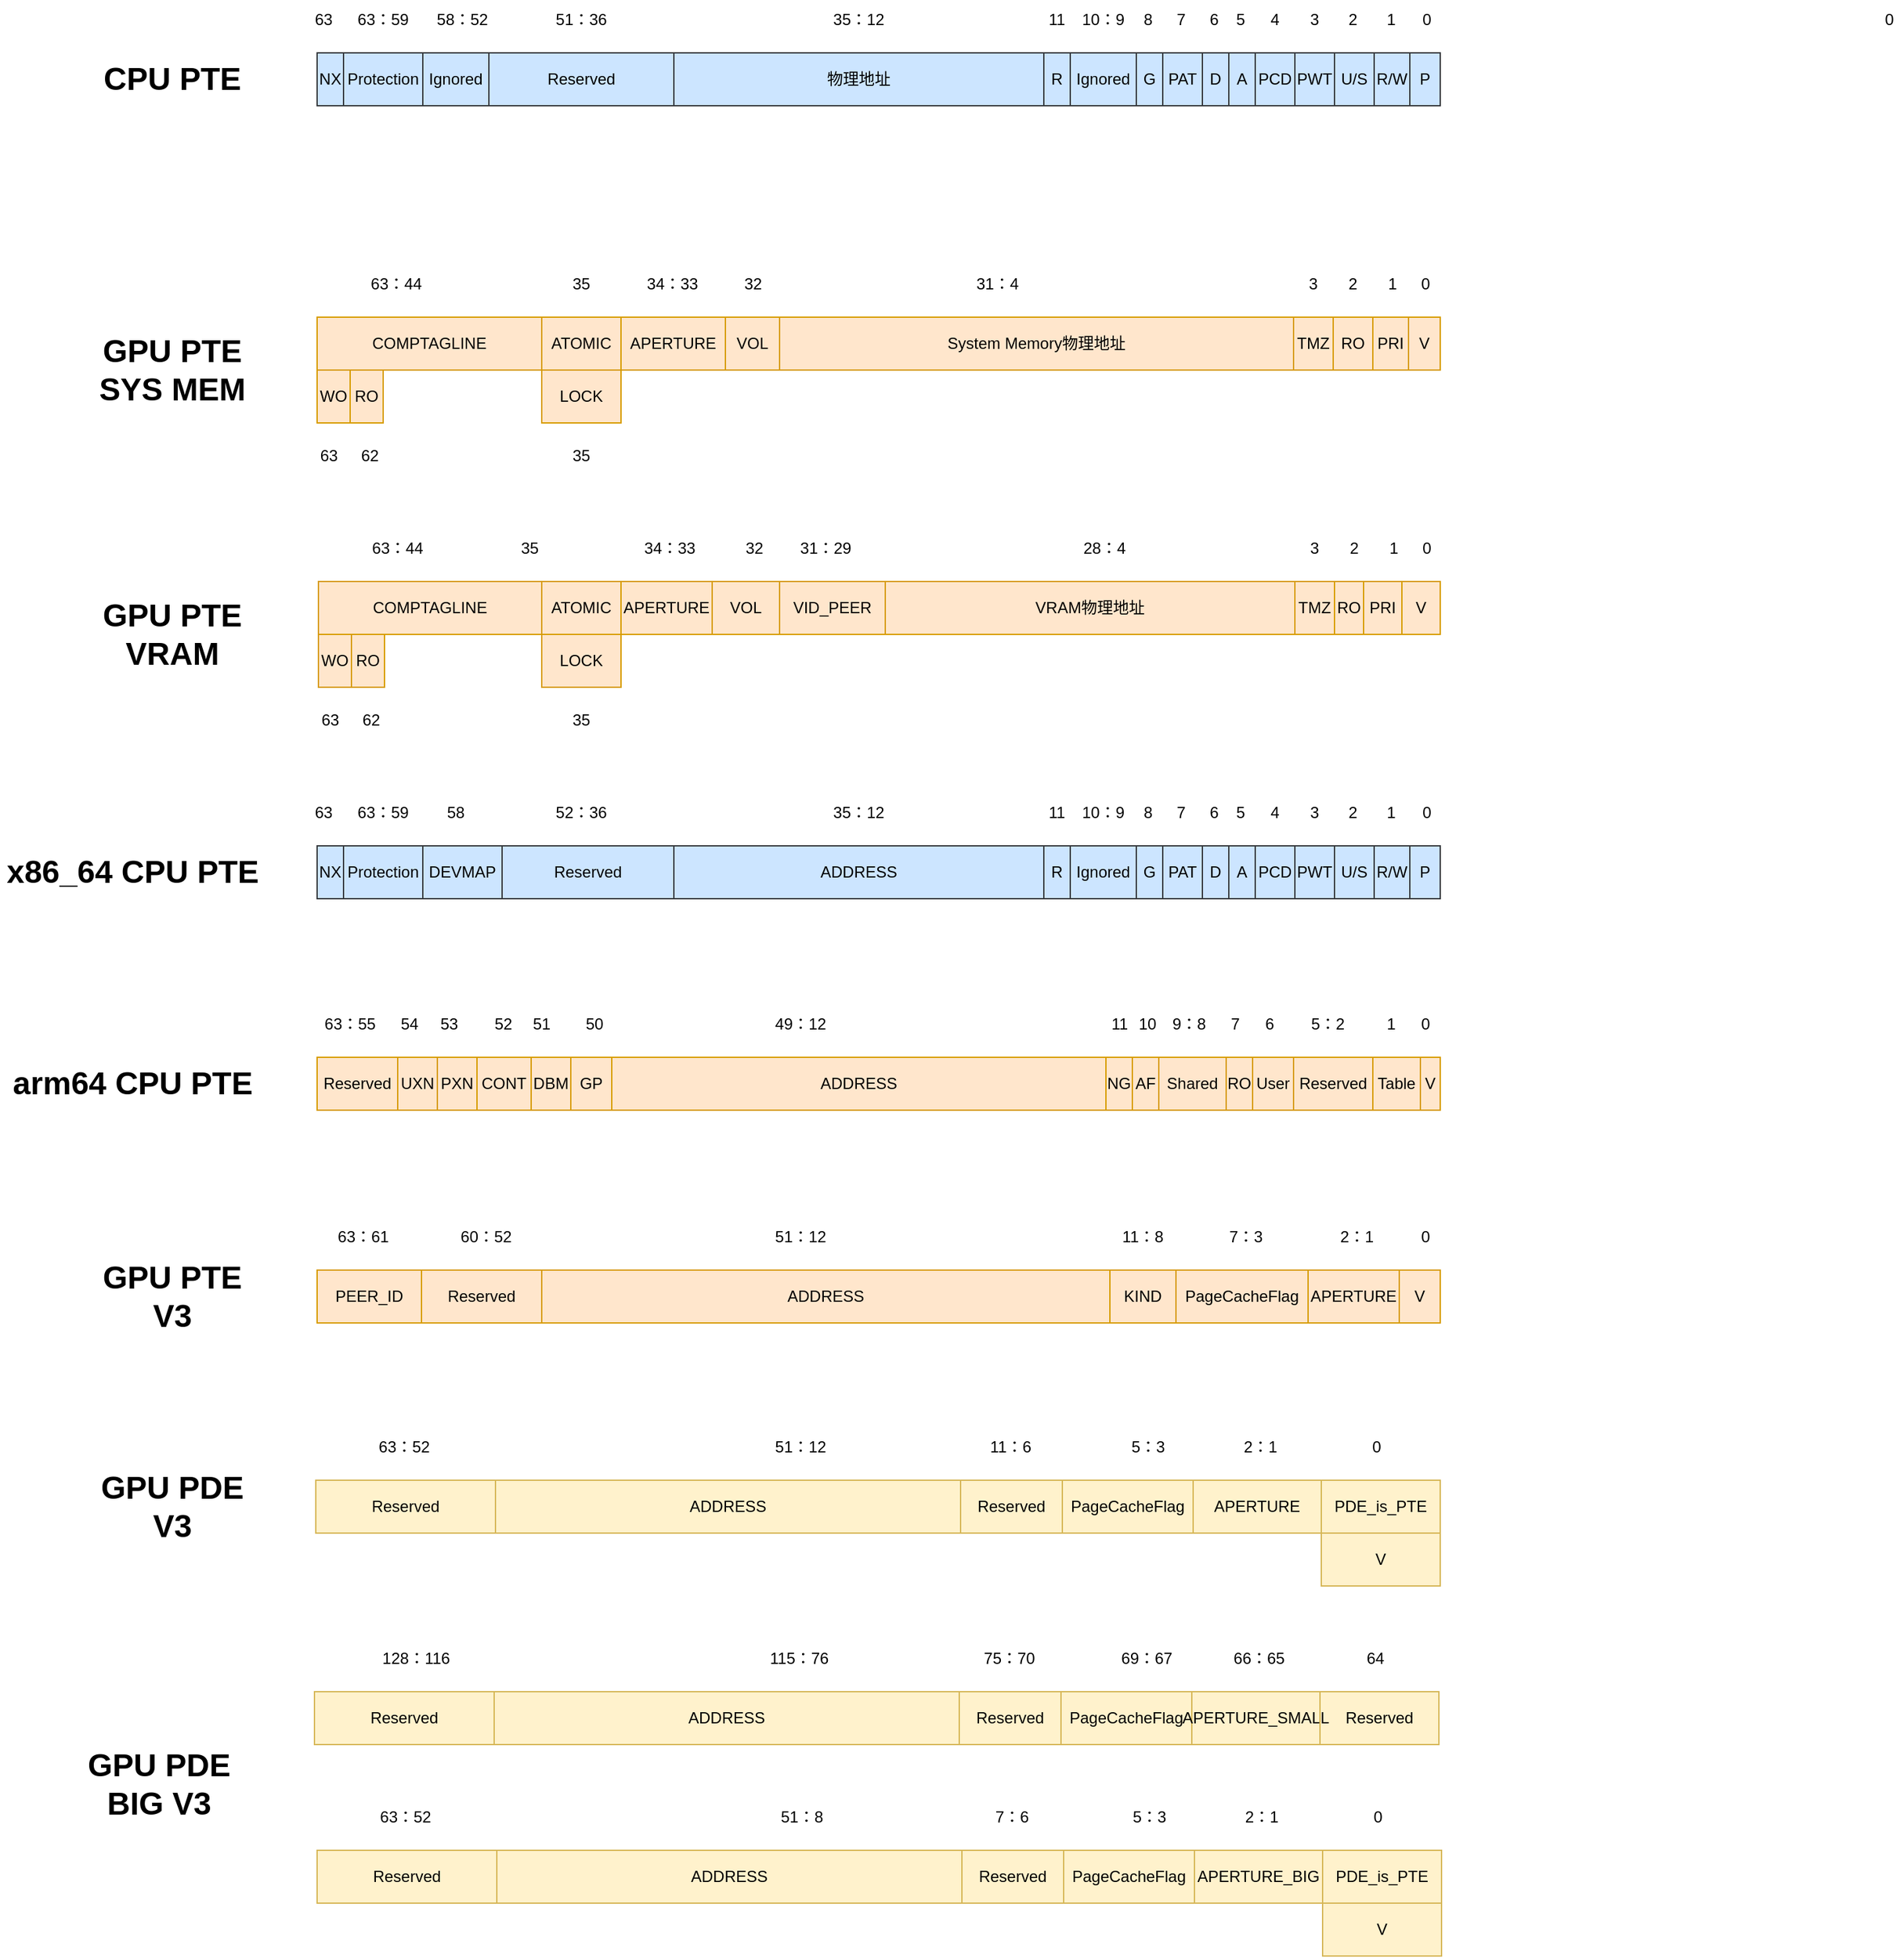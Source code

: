 <mxfile version="25.0.1">
  <diagram name="Page-1" id="d9wSrRjxU6M3m-tKCvw0">
    <mxGraphModel dx="2132" dy="575" grid="1" gridSize="10" guides="1" tooltips="1" connect="1" arrows="1" fold="1" page="1" pageScale="1" pageWidth="850" pageHeight="1100" math="0" shadow="0">
      <root>
        <mxCell id="0" />
        <mxCell id="1" parent="0" />
        <mxCell id="pMPUyEu7R3_AaXZGhj5S-2" value="" style="childLayout=tableLayout;recursiveResize=0;shadow=0;fillColor=#cce5ff;strokeColor=#36393d;glass=0;rounded=0;" parent="1" vertex="1">
          <mxGeometry y="440" width="850" height="40" as="geometry" />
        </mxCell>
        <mxCell id="pMPUyEu7R3_AaXZGhj5S-3" value="" style="shape=tableRow;horizontal=0;startSize=0;swimlaneHead=0;swimlaneBody=0;top=0;left=0;bottom=0;right=0;dropTarget=0;collapsible=0;recursiveResize=0;expand=0;fontStyle=0;fillColor=none;strokeColor=inherit;" parent="pMPUyEu7R3_AaXZGhj5S-2" vertex="1">
          <mxGeometry width="850" height="40" as="geometry" />
        </mxCell>
        <mxCell id="pMPUyEu7R3_AaXZGhj5S-21" value="NX" style="connectable=0;recursiveResize=0;strokeColor=inherit;fillColor=none;align=center;whiteSpace=wrap;html=1;" parent="pMPUyEu7R3_AaXZGhj5S-3" vertex="1">
          <mxGeometry width="20" height="40" as="geometry">
            <mxRectangle width="20" height="40" as="alternateBounds" />
          </mxGeometry>
        </mxCell>
        <mxCell id="pMPUyEu7R3_AaXZGhj5S-20" value="Protection" style="connectable=0;recursiveResize=0;strokeColor=inherit;fillColor=none;align=center;whiteSpace=wrap;html=1;" parent="pMPUyEu7R3_AaXZGhj5S-3" vertex="1">
          <mxGeometry x="20" width="60" height="40" as="geometry">
            <mxRectangle width="60" height="40" as="alternateBounds" />
          </mxGeometry>
        </mxCell>
        <mxCell id="pMPUyEu7R3_AaXZGhj5S-19" value="Ignored" style="connectable=0;recursiveResize=0;strokeColor=inherit;fillColor=none;align=center;whiteSpace=wrap;html=1;" parent="pMPUyEu7R3_AaXZGhj5S-3" vertex="1">
          <mxGeometry x="80" width="50" height="40" as="geometry">
            <mxRectangle width="50" height="40" as="alternateBounds" />
          </mxGeometry>
        </mxCell>
        <mxCell id="pMPUyEu7R3_AaXZGhj5S-18" value="Reserved" style="connectable=0;recursiveResize=0;strokeColor=inherit;fillColor=none;align=center;whiteSpace=wrap;html=1;" parent="pMPUyEu7R3_AaXZGhj5S-3" vertex="1">
          <mxGeometry x="130" width="140" height="40" as="geometry">
            <mxRectangle width="140" height="40" as="alternateBounds" />
          </mxGeometry>
        </mxCell>
        <mxCell id="pMPUyEu7R3_AaXZGhj5S-17" value="物理地址" style="connectable=0;recursiveResize=0;strokeColor=inherit;fillColor=none;align=center;whiteSpace=wrap;html=1;" parent="pMPUyEu7R3_AaXZGhj5S-3" vertex="1">
          <mxGeometry x="270" width="280" height="40" as="geometry">
            <mxRectangle width="280" height="40" as="alternateBounds" />
          </mxGeometry>
        </mxCell>
        <mxCell id="pMPUyEu7R3_AaXZGhj5S-4" value="R" style="connectable=0;recursiveResize=0;strokeColor=inherit;fillColor=none;align=center;whiteSpace=wrap;html=1;" parent="pMPUyEu7R3_AaXZGhj5S-3" vertex="1">
          <mxGeometry x="550" width="20" height="40" as="geometry">
            <mxRectangle width="20" height="40" as="alternateBounds" />
          </mxGeometry>
        </mxCell>
        <mxCell id="pMPUyEu7R3_AaXZGhj5S-5" value="Ignored" style="connectable=0;recursiveResize=0;strokeColor=inherit;fillColor=none;align=center;whiteSpace=wrap;html=1;" parent="pMPUyEu7R3_AaXZGhj5S-3" vertex="1">
          <mxGeometry x="570" width="50" height="40" as="geometry">
            <mxRectangle width="50" height="40" as="alternateBounds" />
          </mxGeometry>
        </mxCell>
        <mxCell id="pMPUyEu7R3_AaXZGhj5S-6" value="G" style="connectable=0;recursiveResize=0;strokeColor=inherit;fillColor=none;align=center;whiteSpace=wrap;html=1;" parent="pMPUyEu7R3_AaXZGhj5S-3" vertex="1">
          <mxGeometry x="620" width="20" height="40" as="geometry">
            <mxRectangle width="20" height="40" as="alternateBounds" />
          </mxGeometry>
        </mxCell>
        <mxCell id="pMPUyEu7R3_AaXZGhj5S-15" value="PAT" style="connectable=0;recursiveResize=0;strokeColor=inherit;fillColor=none;align=center;whiteSpace=wrap;html=1;" parent="pMPUyEu7R3_AaXZGhj5S-3" vertex="1">
          <mxGeometry x="640" width="30" height="40" as="geometry">
            <mxRectangle width="30" height="40" as="alternateBounds" />
          </mxGeometry>
        </mxCell>
        <mxCell id="pMPUyEu7R3_AaXZGhj5S-16" value="D" style="connectable=0;recursiveResize=0;strokeColor=inherit;fillColor=none;align=center;whiteSpace=wrap;html=1;" parent="pMPUyEu7R3_AaXZGhj5S-3" vertex="1">
          <mxGeometry x="670" width="20" height="40" as="geometry">
            <mxRectangle width="20" height="40" as="alternateBounds" />
          </mxGeometry>
        </mxCell>
        <mxCell id="pMPUyEu7R3_AaXZGhj5S-34" value="A" style="connectable=0;recursiveResize=0;strokeColor=inherit;fillColor=none;align=center;whiteSpace=wrap;html=1;" parent="pMPUyEu7R3_AaXZGhj5S-3" vertex="1">
          <mxGeometry x="690" width="20" height="40" as="geometry">
            <mxRectangle width="20" height="40" as="alternateBounds" />
          </mxGeometry>
        </mxCell>
        <mxCell id="pMPUyEu7R3_AaXZGhj5S-33" value="PCD" style="connectable=0;recursiveResize=0;strokeColor=inherit;fillColor=none;align=center;whiteSpace=wrap;html=1;" parent="pMPUyEu7R3_AaXZGhj5S-3" vertex="1">
          <mxGeometry x="710" width="30" height="40" as="geometry">
            <mxRectangle width="30" height="40" as="alternateBounds" />
          </mxGeometry>
        </mxCell>
        <mxCell id="pMPUyEu7R3_AaXZGhj5S-32" value="PWT" style="connectable=0;recursiveResize=0;strokeColor=inherit;fillColor=none;align=center;whiteSpace=wrap;html=1;" parent="pMPUyEu7R3_AaXZGhj5S-3" vertex="1">
          <mxGeometry x="740" width="30" height="40" as="geometry">
            <mxRectangle width="30" height="40" as="alternateBounds" />
          </mxGeometry>
        </mxCell>
        <mxCell id="pMPUyEu7R3_AaXZGhj5S-31" value="U/S" style="connectable=0;recursiveResize=0;strokeColor=inherit;fillColor=none;align=center;whiteSpace=wrap;html=1;" parent="pMPUyEu7R3_AaXZGhj5S-3" vertex="1">
          <mxGeometry x="770" width="30" height="40" as="geometry">
            <mxRectangle width="30" height="40" as="alternateBounds" />
          </mxGeometry>
        </mxCell>
        <mxCell id="pMPUyEu7R3_AaXZGhj5S-35" value="R/W" style="connectable=0;recursiveResize=0;strokeColor=inherit;fillColor=none;align=center;whiteSpace=wrap;html=1;" parent="pMPUyEu7R3_AaXZGhj5S-3" vertex="1">
          <mxGeometry x="800" width="27" height="40" as="geometry">
            <mxRectangle width="27" height="40" as="alternateBounds" />
          </mxGeometry>
        </mxCell>
        <mxCell id="pMPUyEu7R3_AaXZGhj5S-36" value="P" style="connectable=0;recursiveResize=0;strokeColor=inherit;fillColor=none;align=center;whiteSpace=wrap;html=1;" parent="pMPUyEu7R3_AaXZGhj5S-3" vertex="1">
          <mxGeometry x="827" width="23" height="40" as="geometry">
            <mxRectangle width="23" height="40" as="alternateBounds" />
          </mxGeometry>
        </mxCell>
        <mxCell id="pMPUyEu7R3_AaXZGhj5S-22" value="63" style="text;html=1;align=center;verticalAlign=middle;whiteSpace=wrap;rounded=0;" parent="1" vertex="1">
          <mxGeometry x="-10" y="400" width="30" height="30" as="geometry" />
        </mxCell>
        <mxCell id="pMPUyEu7R3_AaXZGhj5S-23" value="63：59" style="text;html=1;align=center;verticalAlign=middle;whiteSpace=wrap;rounded=0;" parent="1" vertex="1">
          <mxGeometry x="20" y="400" width="60" height="30" as="geometry" />
        </mxCell>
        <mxCell id="pMPUyEu7R3_AaXZGhj5S-24" value="58：52" style="text;html=1;align=center;verticalAlign=middle;whiteSpace=wrap;rounded=0;" parent="1" vertex="1">
          <mxGeometry x="80" y="400" width="60" height="30" as="geometry" />
        </mxCell>
        <mxCell id="pMPUyEu7R3_AaXZGhj5S-25" value="51：36" style="text;html=1;align=center;verticalAlign=middle;whiteSpace=wrap;rounded=0;" parent="1" vertex="1">
          <mxGeometry x="170" y="400" width="60" height="30" as="geometry" />
        </mxCell>
        <mxCell id="pMPUyEu7R3_AaXZGhj5S-26" value="35：12" style="text;html=1;align=center;verticalAlign=middle;whiteSpace=wrap;rounded=0;" parent="1" vertex="1">
          <mxGeometry x="380" y="400" width="60" height="30" as="geometry" />
        </mxCell>
        <mxCell id="pMPUyEu7R3_AaXZGhj5S-27" value="11" style="text;html=1;align=center;verticalAlign=middle;whiteSpace=wrap;rounded=0;" parent="1" vertex="1">
          <mxGeometry x="550" y="400" width="20" height="30" as="geometry" />
        </mxCell>
        <mxCell id="pMPUyEu7R3_AaXZGhj5S-28" value="10：9" style="text;html=1;align=center;verticalAlign=middle;whiteSpace=wrap;rounded=0;" parent="1" vertex="1">
          <mxGeometry x="575" y="400" width="40" height="30" as="geometry" />
        </mxCell>
        <mxCell id="pMPUyEu7R3_AaXZGhj5S-29" value="8" style="text;html=1;align=center;verticalAlign=middle;whiteSpace=wrap;rounded=0;" parent="1" vertex="1">
          <mxGeometry x="624" y="400" width="10" height="30" as="geometry" />
        </mxCell>
        <mxCell id="pMPUyEu7R3_AaXZGhj5S-30" value="7" style="text;html=1;align=center;verticalAlign=middle;whiteSpace=wrap;rounded=0;" parent="1" vertex="1">
          <mxGeometry x="644" y="400" width="20" height="30" as="geometry" />
        </mxCell>
        <mxCell id="pMPUyEu7R3_AaXZGhj5S-37" value="6" style="text;html=1;align=center;verticalAlign=middle;whiteSpace=wrap;rounded=0;" parent="1" vertex="1">
          <mxGeometry x="669" y="400" width="20" height="30" as="geometry" />
        </mxCell>
        <mxCell id="pMPUyEu7R3_AaXZGhj5S-38" value="4" style="text;html=1;align=center;verticalAlign=middle;whiteSpace=wrap;rounded=0;" parent="1" vertex="1">
          <mxGeometry x="715" y="400" width="20" height="30" as="geometry" />
        </mxCell>
        <mxCell id="pMPUyEu7R3_AaXZGhj5S-39" value="2" style="text;html=1;align=center;verticalAlign=middle;whiteSpace=wrap;rounded=0;" parent="1" vertex="1">
          <mxGeometry x="774" y="400" width="20" height="30" as="geometry" />
        </mxCell>
        <mxCell id="pMPUyEu7R3_AaXZGhj5S-40" value="1" style="text;html=1;align=center;verticalAlign=middle;whiteSpace=wrap;rounded=0;" parent="1" vertex="1">
          <mxGeometry x="803" y="400" width="20" height="30" as="geometry" />
        </mxCell>
        <mxCell id="pMPUyEu7R3_AaXZGhj5S-41" value="0" style="text;html=1;align=center;verticalAlign=middle;whiteSpace=wrap;rounded=0;" parent="1" vertex="1">
          <mxGeometry x="1180" y="400" width="20" height="30" as="geometry" />
        </mxCell>
        <mxCell id="pMPUyEu7R3_AaXZGhj5S-42" value="0" style="text;html=1;align=center;verticalAlign=middle;whiteSpace=wrap;rounded=0;" parent="1" vertex="1">
          <mxGeometry x="830" y="400" width="20" height="30" as="geometry" />
        </mxCell>
        <mxCell id="pMPUyEu7R3_AaXZGhj5S-45" value="3" style="text;html=1;align=center;verticalAlign=middle;whiteSpace=wrap;rounded=0;" parent="1" vertex="1">
          <mxGeometry x="745" y="400" width="20" height="30" as="geometry" />
        </mxCell>
        <mxCell id="pMPUyEu7R3_AaXZGhj5S-46" value="5" style="text;html=1;align=center;verticalAlign=middle;whiteSpace=wrap;rounded=0;" parent="1" vertex="1">
          <mxGeometry x="689" y="400" width="20" height="30" as="geometry" />
        </mxCell>
        <mxCell id="pMPUyEu7R3_AaXZGhj5S-47" value="" style="childLayout=tableLayout;recursiveResize=0;shadow=0;fillColor=#ffe6cc;strokeColor=#d79b00;glass=0;rounded=0;" parent="1" vertex="1">
          <mxGeometry y="640" width="850" height="40" as="geometry" />
        </mxCell>
        <mxCell id="pMPUyEu7R3_AaXZGhj5S-48" value="" style="shape=tableRow;horizontal=0;startSize=0;swimlaneHead=0;swimlaneBody=0;top=0;left=0;bottom=0;right=0;dropTarget=0;collapsible=0;recursiveResize=0;expand=0;fontStyle=0;fillColor=none;strokeColor=inherit;" parent="pMPUyEu7R3_AaXZGhj5S-47" vertex="1">
          <mxGeometry width="850" height="40" as="geometry" />
        </mxCell>
        <mxCell id="pMPUyEu7R3_AaXZGhj5S-86" value="COMPTAGLINE" style="connectable=0;recursiveResize=0;strokeColor=inherit;fillColor=none;align=center;whiteSpace=wrap;html=1;" parent="pMPUyEu7R3_AaXZGhj5S-48" vertex="1">
          <mxGeometry width="170" height="40" as="geometry">
            <mxRectangle width="170" height="40" as="alternateBounds" />
          </mxGeometry>
        </mxCell>
        <mxCell id="pMPUyEu7R3_AaXZGhj5S-85" value="ATOMIC" style="connectable=0;recursiveResize=0;strokeColor=inherit;fillColor=none;align=center;whiteSpace=wrap;html=1;" parent="pMPUyEu7R3_AaXZGhj5S-48" vertex="1">
          <mxGeometry x="170" width="60" height="40" as="geometry">
            <mxRectangle width="60" height="40" as="alternateBounds" />
          </mxGeometry>
        </mxCell>
        <mxCell id="pMPUyEu7R3_AaXZGhj5S-83" value="APERTURE" style="connectable=0;recursiveResize=0;strokeColor=inherit;fillColor=none;align=center;whiteSpace=wrap;html=1;" parent="pMPUyEu7R3_AaXZGhj5S-48" vertex="1">
          <mxGeometry x="230" width="79" height="40" as="geometry">
            <mxRectangle width="79" height="40" as="alternateBounds" />
          </mxGeometry>
        </mxCell>
        <mxCell id="pMPUyEu7R3_AaXZGhj5S-82" value="VOL" style="connectable=0;recursiveResize=0;strokeColor=inherit;fillColor=none;align=center;whiteSpace=wrap;html=1;" parent="pMPUyEu7R3_AaXZGhj5S-48" vertex="1">
          <mxGeometry x="309" width="41" height="40" as="geometry">
            <mxRectangle width="41" height="40" as="alternateBounds" />
          </mxGeometry>
        </mxCell>
        <mxCell id="pMPUyEu7R3_AaXZGhj5S-53" value="System Memory物理地址" style="connectable=0;recursiveResize=0;strokeColor=inherit;fillColor=none;align=center;whiteSpace=wrap;html=1;" parent="pMPUyEu7R3_AaXZGhj5S-48" vertex="1">
          <mxGeometry x="350" width="389" height="40" as="geometry">
            <mxRectangle width="389" height="40" as="alternateBounds" />
          </mxGeometry>
        </mxCell>
        <mxCell id="pMPUyEu7R3_AaXZGhj5S-61" value="TMZ" style="connectable=0;recursiveResize=0;strokeColor=inherit;fillColor=none;align=center;whiteSpace=wrap;html=1;" parent="pMPUyEu7R3_AaXZGhj5S-48" vertex="1">
          <mxGeometry x="739" width="30" height="40" as="geometry">
            <mxRectangle width="30" height="40" as="alternateBounds" />
          </mxGeometry>
        </mxCell>
        <mxCell id="pMPUyEu7R3_AaXZGhj5S-62" value="RO" style="connectable=0;recursiveResize=0;strokeColor=inherit;fillColor=none;align=center;whiteSpace=wrap;html=1;" parent="pMPUyEu7R3_AaXZGhj5S-48" vertex="1">
          <mxGeometry x="769" width="30" height="40" as="geometry">
            <mxRectangle width="30" height="40" as="alternateBounds" />
          </mxGeometry>
        </mxCell>
        <mxCell id="pMPUyEu7R3_AaXZGhj5S-63" value="PRI" style="connectable=0;recursiveResize=0;strokeColor=inherit;fillColor=none;align=center;whiteSpace=wrap;html=1;" parent="pMPUyEu7R3_AaXZGhj5S-48" vertex="1">
          <mxGeometry x="799" width="27" height="40" as="geometry">
            <mxRectangle width="27" height="40" as="alternateBounds" />
          </mxGeometry>
        </mxCell>
        <mxCell id="pMPUyEu7R3_AaXZGhj5S-64" value="V" style="connectable=0;recursiveResize=0;strokeColor=inherit;fillColor=none;align=center;whiteSpace=wrap;html=1;" parent="pMPUyEu7R3_AaXZGhj5S-48" vertex="1">
          <mxGeometry x="826" width="24" height="40" as="geometry">
            <mxRectangle width="24" height="40" as="alternateBounds" />
          </mxGeometry>
        </mxCell>
        <mxCell id="pMPUyEu7R3_AaXZGhj5S-87" value="0" style="text;html=1;align=center;verticalAlign=middle;whiteSpace=wrap;rounded=0;" parent="1" vertex="1">
          <mxGeometry x="829" y="600" width="20" height="30" as="geometry" />
        </mxCell>
        <mxCell id="pMPUyEu7R3_AaXZGhj5S-91" value="1" style="text;html=1;align=center;verticalAlign=middle;whiteSpace=wrap;rounded=0;" parent="1" vertex="1">
          <mxGeometry x="804" y="600" width="20" height="30" as="geometry" />
        </mxCell>
        <mxCell id="pMPUyEu7R3_AaXZGhj5S-92" value="2" style="text;html=1;align=center;verticalAlign=middle;whiteSpace=wrap;rounded=0;" parent="1" vertex="1">
          <mxGeometry x="774" y="600" width="20" height="30" as="geometry" />
        </mxCell>
        <mxCell id="pMPUyEu7R3_AaXZGhj5S-93" value="3" style="text;html=1;align=center;verticalAlign=middle;whiteSpace=wrap;rounded=0;" parent="1" vertex="1">
          <mxGeometry x="744" y="600" width="20" height="30" as="geometry" />
        </mxCell>
        <mxCell id="pMPUyEu7R3_AaXZGhj5S-94" value="31：4" style="text;html=1;align=center;verticalAlign=middle;whiteSpace=wrap;rounded=0;" parent="1" vertex="1">
          <mxGeometry x="490" y="600" width="50" height="30" as="geometry" />
        </mxCell>
        <mxCell id="pMPUyEu7R3_AaXZGhj5S-95" value="32" style="text;html=1;align=center;verticalAlign=middle;whiteSpace=wrap;rounded=0;" parent="1" vertex="1">
          <mxGeometry x="320" y="600" width="20" height="30" as="geometry" />
        </mxCell>
        <mxCell id="pMPUyEu7R3_AaXZGhj5S-96" value="34：33" style="text;html=1;align=center;verticalAlign=middle;whiteSpace=wrap;rounded=0;" parent="1" vertex="1">
          <mxGeometry x="239" y="600" width="60" height="30" as="geometry" />
        </mxCell>
        <mxCell id="pMPUyEu7R3_AaXZGhj5S-97" value="35" style="text;html=1;align=center;verticalAlign=middle;whiteSpace=wrap;rounded=0;" parent="1" vertex="1">
          <mxGeometry x="190" y="600" width="20" height="30" as="geometry" />
        </mxCell>
        <mxCell id="pMPUyEu7R3_AaXZGhj5S-99" value="63：44" style="text;html=1;align=center;verticalAlign=middle;whiteSpace=wrap;rounded=0;" parent="1" vertex="1">
          <mxGeometry x="30" y="600" width="60" height="30" as="geometry" />
        </mxCell>
        <mxCell id="pMPUyEu7R3_AaXZGhj5S-113" value="" style="shape=table;startSize=0;container=1;collapsible=0;childLayout=tableLayout;fillColor=#ffe6cc;strokeColor=#d79b00;" parent="1" vertex="1">
          <mxGeometry y="680" width="50" height="40" as="geometry" />
        </mxCell>
        <mxCell id="pMPUyEu7R3_AaXZGhj5S-114" value="" style="shape=tableRow;horizontal=0;startSize=0;swimlaneHead=0;swimlaneBody=0;strokeColor=inherit;top=0;left=0;bottom=0;right=0;collapsible=0;dropTarget=0;fillColor=none;points=[[0,0.5],[1,0.5]];portConstraint=eastwest;" parent="pMPUyEu7R3_AaXZGhj5S-113" vertex="1">
          <mxGeometry width="50" height="40" as="geometry" />
        </mxCell>
        <mxCell id="pMPUyEu7R3_AaXZGhj5S-115" value="WO" style="shape=partialRectangle;html=1;whiteSpace=wrap;connectable=0;strokeColor=inherit;overflow=hidden;fillColor=none;top=0;left=0;bottom=0;right=0;pointerEvents=1;" parent="pMPUyEu7R3_AaXZGhj5S-114" vertex="1">
          <mxGeometry width="25" height="40" as="geometry">
            <mxRectangle width="25" height="40" as="alternateBounds" />
          </mxGeometry>
        </mxCell>
        <mxCell id="pMPUyEu7R3_AaXZGhj5S-116" value="RO" style="shape=partialRectangle;html=1;whiteSpace=wrap;connectable=0;strokeColor=inherit;overflow=hidden;fillColor=none;top=0;left=0;bottom=0;right=0;pointerEvents=1;" parent="pMPUyEu7R3_AaXZGhj5S-114" vertex="1">
          <mxGeometry x="25" width="25" height="40" as="geometry">
            <mxRectangle width="25" height="40" as="alternateBounds" />
          </mxGeometry>
        </mxCell>
        <mxCell id="pMPUyEu7R3_AaXZGhj5S-126" value="63" style="text;html=1;align=center;verticalAlign=middle;whiteSpace=wrap;rounded=0;" parent="1" vertex="1">
          <mxGeometry x="-1" y="730" width="20" height="30" as="geometry" />
        </mxCell>
        <mxCell id="pMPUyEu7R3_AaXZGhj5S-127" value="62" style="text;html=1;align=center;verticalAlign=middle;whiteSpace=wrap;rounded=0;" parent="1" vertex="1">
          <mxGeometry x="30" y="730" width="20" height="30" as="geometry" />
        </mxCell>
        <mxCell id="pMPUyEu7R3_AaXZGhj5S-129" value="" style="childLayout=tableLayout;recursiveResize=0;shadow=0;fillColor=#ffe6cc;strokeColor=#d79b00;glass=0;rounded=0;" parent="1" vertex="1">
          <mxGeometry x="1" y="840" width="849" height="40" as="geometry" />
        </mxCell>
        <mxCell id="pMPUyEu7R3_AaXZGhj5S-130" value="" style="shape=tableRow;horizontal=0;startSize=0;swimlaneHead=0;swimlaneBody=0;top=0;left=0;bottom=0;right=0;dropTarget=0;collapsible=0;recursiveResize=0;expand=0;fontStyle=0;fillColor=none;strokeColor=inherit;" parent="pMPUyEu7R3_AaXZGhj5S-129" vertex="1">
          <mxGeometry width="849" height="40" as="geometry" />
        </mxCell>
        <mxCell id="pMPUyEu7R3_AaXZGhj5S-131" value="COMPTAGLINE" style="connectable=0;recursiveResize=0;strokeColor=inherit;fillColor=none;align=center;whiteSpace=wrap;html=1;" parent="pMPUyEu7R3_AaXZGhj5S-130" vertex="1">
          <mxGeometry width="169" height="40" as="geometry">
            <mxRectangle width="169" height="40" as="alternateBounds" />
          </mxGeometry>
        </mxCell>
        <mxCell id="pMPUyEu7R3_AaXZGhj5S-132" value="ATOMIC" style="connectable=0;recursiveResize=0;strokeColor=inherit;fillColor=none;align=center;whiteSpace=wrap;html=1;" parent="pMPUyEu7R3_AaXZGhj5S-130" vertex="1">
          <mxGeometry x="169" width="60" height="40" as="geometry">
            <mxRectangle width="60" height="40" as="alternateBounds" />
          </mxGeometry>
        </mxCell>
        <mxCell id="pMPUyEu7R3_AaXZGhj5S-133" value="APERTURE" style="connectable=0;recursiveResize=0;strokeColor=inherit;fillColor=none;align=center;whiteSpace=wrap;html=1;" parent="pMPUyEu7R3_AaXZGhj5S-130" vertex="1">
          <mxGeometry x="229" width="69" height="40" as="geometry">
            <mxRectangle width="69" height="40" as="alternateBounds" />
          </mxGeometry>
        </mxCell>
        <mxCell id="pMPUyEu7R3_AaXZGhj5S-134" value="VOL" style="connectable=0;recursiveResize=0;strokeColor=inherit;fillColor=none;align=center;whiteSpace=wrap;html=1;" parent="pMPUyEu7R3_AaXZGhj5S-130" vertex="1">
          <mxGeometry x="298" width="51" height="40" as="geometry">
            <mxRectangle width="51" height="40" as="alternateBounds" />
          </mxGeometry>
        </mxCell>
        <mxCell id="pMPUyEu7R3_AaXZGhj5S-159" value="VID_PEER" style="connectable=0;recursiveResize=0;strokeColor=inherit;fillColor=none;align=center;whiteSpace=wrap;html=1;" parent="pMPUyEu7R3_AaXZGhj5S-130" vertex="1">
          <mxGeometry x="349" width="80" height="40" as="geometry">
            <mxRectangle width="80" height="40" as="alternateBounds" />
          </mxGeometry>
        </mxCell>
        <mxCell id="pMPUyEu7R3_AaXZGhj5S-135" value="VRAM物理地址" style="connectable=0;recursiveResize=0;strokeColor=inherit;fillColor=none;align=center;whiteSpace=wrap;html=1;" parent="pMPUyEu7R3_AaXZGhj5S-130" vertex="1">
          <mxGeometry x="429" width="310" height="40" as="geometry">
            <mxRectangle width="310" height="40" as="alternateBounds" />
          </mxGeometry>
        </mxCell>
        <mxCell id="pMPUyEu7R3_AaXZGhj5S-136" value="TMZ" style="connectable=0;recursiveResize=0;strokeColor=inherit;fillColor=none;align=center;whiteSpace=wrap;html=1;" parent="pMPUyEu7R3_AaXZGhj5S-130" vertex="1">
          <mxGeometry x="739" width="30" height="40" as="geometry">
            <mxRectangle width="30" height="40" as="alternateBounds" />
          </mxGeometry>
        </mxCell>
        <mxCell id="pMPUyEu7R3_AaXZGhj5S-137" value="RO" style="connectable=0;recursiveResize=0;strokeColor=inherit;fillColor=none;align=center;whiteSpace=wrap;html=1;" parent="pMPUyEu7R3_AaXZGhj5S-130" vertex="1">
          <mxGeometry x="769" width="22" height="40" as="geometry">
            <mxRectangle width="22" height="40" as="alternateBounds" />
          </mxGeometry>
        </mxCell>
        <mxCell id="pMPUyEu7R3_AaXZGhj5S-138" value="PRI" style="connectable=0;recursiveResize=0;strokeColor=inherit;fillColor=none;align=center;whiteSpace=wrap;html=1;" parent="pMPUyEu7R3_AaXZGhj5S-130" vertex="1">
          <mxGeometry x="791" width="29" height="40" as="geometry">
            <mxRectangle width="29" height="40" as="alternateBounds" />
          </mxGeometry>
        </mxCell>
        <mxCell id="pMPUyEu7R3_AaXZGhj5S-139" value="V" style="connectable=0;recursiveResize=0;strokeColor=inherit;fillColor=none;align=center;whiteSpace=wrap;html=1;" parent="pMPUyEu7R3_AaXZGhj5S-130" vertex="1">
          <mxGeometry x="820" width="29" height="40" as="geometry">
            <mxRectangle width="29" height="40" as="alternateBounds" />
          </mxGeometry>
        </mxCell>
        <mxCell id="pMPUyEu7R3_AaXZGhj5S-140" value="0" style="text;html=1;align=center;verticalAlign=middle;whiteSpace=wrap;rounded=0;" parent="1" vertex="1">
          <mxGeometry x="830" y="800" width="20" height="30" as="geometry" />
        </mxCell>
        <mxCell id="pMPUyEu7R3_AaXZGhj5S-141" value="1" style="text;html=1;align=center;verticalAlign=middle;whiteSpace=wrap;rounded=0;" parent="1" vertex="1">
          <mxGeometry x="805" y="800" width="20" height="30" as="geometry" />
        </mxCell>
        <mxCell id="pMPUyEu7R3_AaXZGhj5S-142" value="2" style="text;html=1;align=center;verticalAlign=middle;whiteSpace=wrap;rounded=0;" parent="1" vertex="1">
          <mxGeometry x="775" y="800" width="20" height="30" as="geometry" />
        </mxCell>
        <mxCell id="pMPUyEu7R3_AaXZGhj5S-143" value="3" style="text;html=1;align=center;verticalAlign=middle;whiteSpace=wrap;rounded=0;" parent="1" vertex="1">
          <mxGeometry x="745" y="800" width="20" height="30" as="geometry" />
        </mxCell>
        <mxCell id="pMPUyEu7R3_AaXZGhj5S-144" value="28：4" style="text;html=1;align=center;verticalAlign=middle;whiteSpace=wrap;rounded=0;" parent="1" vertex="1">
          <mxGeometry x="571" y="800" width="50" height="30" as="geometry" />
        </mxCell>
        <mxCell id="pMPUyEu7R3_AaXZGhj5S-145" value="32" style="text;html=1;align=center;verticalAlign=middle;whiteSpace=wrap;rounded=0;" parent="1" vertex="1">
          <mxGeometry x="321" y="800" width="20" height="30" as="geometry" />
        </mxCell>
        <mxCell id="pMPUyEu7R3_AaXZGhj5S-146" value="34：33" style="text;html=1;align=center;verticalAlign=middle;whiteSpace=wrap;rounded=0;" parent="1" vertex="1">
          <mxGeometry x="237" y="800" width="60" height="30" as="geometry" />
        </mxCell>
        <mxCell id="pMPUyEu7R3_AaXZGhj5S-147" value="35" style="text;html=1;align=center;verticalAlign=middle;whiteSpace=wrap;rounded=0;" parent="1" vertex="1">
          <mxGeometry x="151" y="800" width="20" height="30" as="geometry" />
        </mxCell>
        <mxCell id="pMPUyEu7R3_AaXZGhj5S-148" value="63：44" style="text;html=1;align=center;verticalAlign=middle;whiteSpace=wrap;rounded=0;" parent="1" vertex="1">
          <mxGeometry x="31" y="800" width="60" height="30" as="geometry" />
        </mxCell>
        <mxCell id="pMPUyEu7R3_AaXZGhj5S-149" value="" style="shape=table;startSize=0;container=1;collapsible=0;childLayout=tableLayout;fillColor=#ffe6cc;strokeColor=#d79b00;" parent="1" vertex="1">
          <mxGeometry x="1" y="880" width="50" height="40" as="geometry" />
        </mxCell>
        <mxCell id="pMPUyEu7R3_AaXZGhj5S-150" value="" style="shape=tableRow;horizontal=0;startSize=0;swimlaneHead=0;swimlaneBody=0;strokeColor=inherit;top=0;left=0;bottom=0;right=0;collapsible=0;dropTarget=0;fillColor=none;points=[[0,0.5],[1,0.5]];portConstraint=eastwest;" parent="pMPUyEu7R3_AaXZGhj5S-149" vertex="1">
          <mxGeometry width="50" height="40" as="geometry" />
        </mxCell>
        <mxCell id="pMPUyEu7R3_AaXZGhj5S-151" value="WO" style="shape=partialRectangle;html=1;whiteSpace=wrap;connectable=0;strokeColor=inherit;overflow=hidden;fillColor=none;top=0;left=0;bottom=0;right=0;pointerEvents=1;" parent="pMPUyEu7R3_AaXZGhj5S-150" vertex="1">
          <mxGeometry width="25" height="40" as="geometry">
            <mxRectangle width="25" height="40" as="alternateBounds" />
          </mxGeometry>
        </mxCell>
        <mxCell id="pMPUyEu7R3_AaXZGhj5S-152" value="RO" style="shape=partialRectangle;html=1;whiteSpace=wrap;connectable=0;strokeColor=inherit;overflow=hidden;fillColor=none;top=0;left=0;bottom=0;right=0;pointerEvents=1;" parent="pMPUyEu7R3_AaXZGhj5S-150" vertex="1">
          <mxGeometry x="25" width="25" height="40" as="geometry">
            <mxRectangle width="25" height="40" as="alternateBounds" />
          </mxGeometry>
        </mxCell>
        <mxCell id="pMPUyEu7R3_AaXZGhj5S-153" value="63" style="text;html=1;align=center;verticalAlign=middle;whiteSpace=wrap;rounded=0;" parent="1" vertex="1">
          <mxGeometry y="930" width="20" height="30" as="geometry" />
        </mxCell>
        <mxCell id="pMPUyEu7R3_AaXZGhj5S-154" value="62" style="text;html=1;align=center;verticalAlign=middle;whiteSpace=wrap;rounded=0;" parent="1" vertex="1">
          <mxGeometry x="31" y="930" width="20" height="30" as="geometry" />
        </mxCell>
        <mxCell id="pMPUyEu7R3_AaXZGhj5S-155" value="" style="shape=table;startSize=0;container=1;collapsible=0;childLayout=tableLayout;fillColor=#ffe6cc;strokeColor=#d79b00;" parent="1" vertex="1">
          <mxGeometry x="170" y="680" width="60" height="40" as="geometry" />
        </mxCell>
        <mxCell id="pMPUyEu7R3_AaXZGhj5S-156" value="" style="shape=tableRow;horizontal=0;startSize=0;swimlaneHead=0;swimlaneBody=0;strokeColor=inherit;top=0;left=0;bottom=0;right=0;collapsible=0;dropTarget=0;fillColor=none;points=[[0,0.5],[1,0.5]];portConstraint=eastwest;" parent="pMPUyEu7R3_AaXZGhj5S-155" vertex="1">
          <mxGeometry width="60" height="40" as="geometry" />
        </mxCell>
        <mxCell id="pMPUyEu7R3_AaXZGhj5S-157" value="LOCK" style="shape=partialRectangle;html=1;whiteSpace=wrap;connectable=0;strokeColor=inherit;overflow=hidden;fillColor=none;top=0;left=0;bottom=0;right=0;pointerEvents=1;" parent="pMPUyEu7R3_AaXZGhj5S-156" vertex="1">
          <mxGeometry width="60" height="40" as="geometry">
            <mxRectangle width="60" height="40" as="alternateBounds" />
          </mxGeometry>
        </mxCell>
        <mxCell id="pMPUyEu7R3_AaXZGhj5S-158" value="35" style="text;html=1;align=center;verticalAlign=middle;whiteSpace=wrap;rounded=0;" parent="1" vertex="1">
          <mxGeometry x="190" y="730" width="20" height="30" as="geometry" />
        </mxCell>
        <mxCell id="pMPUyEu7R3_AaXZGhj5S-160" value="31：29" style="text;html=1;align=center;verticalAlign=middle;whiteSpace=wrap;rounded=0;" parent="1" vertex="1">
          <mxGeometry x="360" y="800" width="50" height="30" as="geometry" />
        </mxCell>
        <mxCell id="pMPUyEu7R3_AaXZGhj5S-161" value="" style="shape=table;startSize=0;container=1;collapsible=0;childLayout=tableLayout;fillColor=#ffe6cc;strokeColor=#d79b00;" parent="1" vertex="1">
          <mxGeometry x="170" y="880" width="60" height="40" as="geometry" />
        </mxCell>
        <mxCell id="pMPUyEu7R3_AaXZGhj5S-162" value="" style="shape=tableRow;horizontal=0;startSize=0;swimlaneHead=0;swimlaneBody=0;strokeColor=inherit;top=0;left=0;bottom=0;right=0;collapsible=0;dropTarget=0;fillColor=none;points=[[0,0.5],[1,0.5]];portConstraint=eastwest;" parent="pMPUyEu7R3_AaXZGhj5S-161" vertex="1">
          <mxGeometry width="60" height="40" as="geometry" />
        </mxCell>
        <mxCell id="pMPUyEu7R3_AaXZGhj5S-163" value="LOCK" style="shape=partialRectangle;html=1;whiteSpace=wrap;connectable=0;strokeColor=inherit;overflow=hidden;fillColor=none;top=0;left=0;bottom=0;right=0;pointerEvents=1;" parent="pMPUyEu7R3_AaXZGhj5S-162" vertex="1">
          <mxGeometry width="60" height="40" as="geometry">
            <mxRectangle width="60" height="40" as="alternateBounds" />
          </mxGeometry>
        </mxCell>
        <mxCell id="pMPUyEu7R3_AaXZGhj5S-164" value="35" style="text;html=1;align=center;verticalAlign=middle;whiteSpace=wrap;rounded=0;" parent="1" vertex="1">
          <mxGeometry x="190" y="930" width="20" height="30" as="geometry" />
        </mxCell>
        <mxCell id="pMPUyEu7R3_AaXZGhj5S-165" value="CPU PTE" style="text;strokeColor=none;fillColor=none;html=1;fontSize=24;fontStyle=1;verticalAlign=middle;align=center;" parent="1" vertex="1">
          <mxGeometry x="-160" y="440" width="100" height="40" as="geometry" />
        </mxCell>
        <mxCell id="pMPUyEu7R3_AaXZGhj5S-166" value="GPU PTE&lt;div&gt;SYS MEM&lt;/div&gt;" style="text;strokeColor=none;fillColor=none;html=1;fontSize=24;fontStyle=1;verticalAlign=middle;align=center;" parent="1" vertex="1">
          <mxGeometry x="-160" y="640" width="100" height="80" as="geometry" />
        </mxCell>
        <mxCell id="pMPUyEu7R3_AaXZGhj5S-167" value="GPU PTE&lt;div&gt;VRAM&lt;/div&gt;" style="text;strokeColor=none;fillColor=none;html=1;fontSize=24;fontStyle=1;verticalAlign=middle;align=center;" parent="1" vertex="1">
          <mxGeometry x="-160" y="840" width="100" height="80" as="geometry" />
        </mxCell>
        <mxCell id="pMPUyEu7R3_AaXZGhj5S-168" value="" style="childLayout=tableLayout;recursiveResize=0;shadow=0;fillColor=#ffe6cc;strokeColor=#d79b00;glass=0;rounded=0;" parent="1" vertex="1">
          <mxGeometry y="1361" width="850" height="40" as="geometry" />
        </mxCell>
        <mxCell id="pMPUyEu7R3_AaXZGhj5S-169" value="" style="shape=tableRow;horizontal=0;startSize=0;swimlaneHead=0;swimlaneBody=0;top=0;left=0;bottom=0;right=0;dropTarget=0;collapsible=0;recursiveResize=0;expand=0;fontStyle=0;fillColor=none;strokeColor=inherit;" parent="pMPUyEu7R3_AaXZGhj5S-168" vertex="1">
          <mxGeometry width="850" height="40" as="geometry" />
        </mxCell>
        <mxCell id="pMPUyEu7R3_AaXZGhj5S-173" value="PEER_ID" style="connectable=0;recursiveResize=0;strokeColor=inherit;fillColor=none;align=center;whiteSpace=wrap;html=1;" parent="pMPUyEu7R3_AaXZGhj5S-169" vertex="1">
          <mxGeometry width="79" height="40" as="geometry">
            <mxRectangle width="79" height="40" as="alternateBounds" />
          </mxGeometry>
        </mxCell>
        <mxCell id="pMPUyEu7R3_AaXZGhj5S-174" value="Reserved" style="connectable=0;recursiveResize=0;strokeColor=inherit;fillColor=none;align=center;whiteSpace=wrap;html=1;" parent="pMPUyEu7R3_AaXZGhj5S-169" vertex="1">
          <mxGeometry x="79" width="91" height="40" as="geometry">
            <mxRectangle width="91" height="40" as="alternateBounds" />
          </mxGeometry>
        </mxCell>
        <mxCell id="pMPUyEu7R3_AaXZGhj5S-175" value="ADDRESS" style="connectable=0;recursiveResize=0;strokeColor=inherit;fillColor=none;align=center;whiteSpace=wrap;html=1;" parent="pMPUyEu7R3_AaXZGhj5S-169" vertex="1">
          <mxGeometry x="170" width="430" height="40" as="geometry">
            <mxRectangle width="430" height="40" as="alternateBounds" />
          </mxGeometry>
        </mxCell>
        <mxCell id="pMPUyEu7R3_AaXZGhj5S-176" value="KIND" style="connectable=0;recursiveResize=0;strokeColor=inherit;fillColor=none;align=center;whiteSpace=wrap;html=1;" parent="pMPUyEu7R3_AaXZGhj5S-169" vertex="1">
          <mxGeometry x="600" width="50" height="40" as="geometry">
            <mxRectangle width="50" height="40" as="alternateBounds" />
          </mxGeometry>
        </mxCell>
        <mxCell id="pMPUyEu7R3_AaXZGhj5S-177" value="PageCacheFlag" style="connectable=0;recursiveResize=0;strokeColor=inherit;fillColor=none;align=center;whiteSpace=wrap;html=1;" parent="pMPUyEu7R3_AaXZGhj5S-169" vertex="1">
          <mxGeometry x="650" width="100" height="40" as="geometry">
            <mxRectangle width="100" height="40" as="alternateBounds" />
          </mxGeometry>
        </mxCell>
        <mxCell id="pMPUyEu7R3_AaXZGhj5S-178" value="APERTURE" style="connectable=0;recursiveResize=0;strokeColor=inherit;fillColor=none;align=center;whiteSpace=wrap;html=1;" parent="pMPUyEu7R3_AaXZGhj5S-169" vertex="1">
          <mxGeometry x="750" width="69" height="40" as="geometry">
            <mxRectangle width="69" height="40" as="alternateBounds" />
          </mxGeometry>
        </mxCell>
        <mxCell id="pMPUyEu7R3_AaXZGhj5S-179" value="V" style="connectable=0;recursiveResize=0;strokeColor=inherit;fillColor=none;align=center;whiteSpace=wrap;html=1;" parent="pMPUyEu7R3_AaXZGhj5S-169" vertex="1">
          <mxGeometry x="819" width="31" height="40" as="geometry">
            <mxRectangle width="31" height="40" as="alternateBounds" />
          </mxGeometry>
        </mxCell>
        <mxCell id="pMPUyEu7R3_AaXZGhj5S-181" value="0" style="text;html=1;align=center;verticalAlign=middle;whiteSpace=wrap;rounded=0;" parent="1" vertex="1">
          <mxGeometry x="829" y="1321" width="20" height="30" as="geometry" />
        </mxCell>
        <mxCell id="pMPUyEu7R3_AaXZGhj5S-182" value="2：1" style="text;html=1;align=center;verticalAlign=middle;whiteSpace=wrap;rounded=0;" parent="1" vertex="1">
          <mxGeometry x="762" y="1321" width="50" height="30" as="geometry" />
        </mxCell>
        <mxCell id="pMPUyEu7R3_AaXZGhj5S-183" value="7：3" style="text;html=1;align=center;verticalAlign=middle;whiteSpace=wrap;rounded=0;" parent="1" vertex="1">
          <mxGeometry x="678" y="1321" width="50" height="30" as="geometry" />
        </mxCell>
        <mxCell id="pMPUyEu7R3_AaXZGhj5S-184" value="11：8" style="text;html=1;align=center;verticalAlign=middle;whiteSpace=wrap;rounded=0;" parent="1" vertex="1">
          <mxGeometry x="600" y="1321" width="50" height="30" as="geometry" />
        </mxCell>
        <mxCell id="pMPUyEu7R3_AaXZGhj5S-185" value="51：12" style="text;html=1;align=center;verticalAlign=middle;whiteSpace=wrap;rounded=0;" parent="1" vertex="1">
          <mxGeometry x="341" y="1321" width="50" height="30" as="geometry" />
        </mxCell>
        <mxCell id="pMPUyEu7R3_AaXZGhj5S-186" value="60：52" style="text;html=1;align=center;verticalAlign=middle;whiteSpace=wrap;rounded=0;" parent="1" vertex="1">
          <mxGeometry x="103" y="1321" width="50" height="30" as="geometry" />
        </mxCell>
        <mxCell id="pMPUyEu7R3_AaXZGhj5S-187" value="63：61" style="text;html=1;align=center;verticalAlign=middle;whiteSpace=wrap;rounded=0;" parent="1" vertex="1">
          <mxGeometry x="10" y="1321" width="50" height="30" as="geometry" />
        </mxCell>
        <mxCell id="pMPUyEu7R3_AaXZGhj5S-188" value="GPU PTE&lt;div&gt;V3&lt;/div&gt;" style="text;strokeColor=none;fillColor=none;html=1;fontSize=24;fontStyle=1;verticalAlign=middle;align=center;" parent="1" vertex="1">
          <mxGeometry x="-160" y="1341" width="100" height="80" as="geometry" />
        </mxCell>
        <mxCell id="pMPUyEu7R3_AaXZGhj5S-189" value="" style="childLayout=tableLayout;recursiveResize=0;shadow=0;fillColor=#cce5ff;strokeColor=#36393d;glass=0;rounded=0;" parent="1" vertex="1">
          <mxGeometry y="1040" width="850" height="40" as="geometry" />
        </mxCell>
        <mxCell id="pMPUyEu7R3_AaXZGhj5S-190" value="" style="shape=tableRow;horizontal=0;startSize=0;swimlaneHead=0;swimlaneBody=0;top=0;left=0;bottom=0;right=0;dropTarget=0;collapsible=0;recursiveResize=0;expand=0;fontStyle=0;fillColor=none;strokeColor=inherit;" parent="pMPUyEu7R3_AaXZGhj5S-189" vertex="1">
          <mxGeometry width="850" height="40" as="geometry" />
        </mxCell>
        <mxCell id="pMPUyEu7R3_AaXZGhj5S-191" value="NX" style="connectable=0;recursiveResize=0;strokeColor=inherit;fillColor=none;align=center;whiteSpace=wrap;html=1;" parent="pMPUyEu7R3_AaXZGhj5S-190" vertex="1">
          <mxGeometry width="20" height="40" as="geometry">
            <mxRectangle width="20" height="40" as="alternateBounds" />
          </mxGeometry>
        </mxCell>
        <mxCell id="pMPUyEu7R3_AaXZGhj5S-192" value="Protection" style="connectable=0;recursiveResize=0;strokeColor=inherit;fillColor=none;align=center;whiteSpace=wrap;html=1;" parent="pMPUyEu7R3_AaXZGhj5S-190" vertex="1">
          <mxGeometry x="20" width="60" height="40" as="geometry">
            <mxRectangle width="60" height="40" as="alternateBounds" />
          </mxGeometry>
        </mxCell>
        <mxCell id="pMPUyEu7R3_AaXZGhj5S-193" value="DEVMAP" style="connectable=0;recursiveResize=0;strokeColor=inherit;fillColor=none;align=center;whiteSpace=wrap;html=1;" parent="pMPUyEu7R3_AaXZGhj5S-190" vertex="1">
          <mxGeometry x="80" width="60" height="40" as="geometry">
            <mxRectangle width="60" height="40" as="alternateBounds" />
          </mxGeometry>
        </mxCell>
        <mxCell id="pMPUyEu7R3_AaXZGhj5S-194" value="Reserved" style="connectable=0;recursiveResize=0;strokeColor=inherit;fillColor=none;align=center;whiteSpace=wrap;html=1;" parent="pMPUyEu7R3_AaXZGhj5S-190" vertex="1">
          <mxGeometry x="140" width="130" height="40" as="geometry">
            <mxRectangle width="130" height="40" as="alternateBounds" />
          </mxGeometry>
        </mxCell>
        <mxCell id="pMPUyEu7R3_AaXZGhj5S-195" value="ADDRESS" style="connectable=0;recursiveResize=0;strokeColor=inherit;fillColor=none;align=center;whiteSpace=wrap;html=1;" parent="pMPUyEu7R3_AaXZGhj5S-190" vertex="1">
          <mxGeometry x="270" width="280" height="40" as="geometry">
            <mxRectangle width="280" height="40" as="alternateBounds" />
          </mxGeometry>
        </mxCell>
        <mxCell id="pMPUyEu7R3_AaXZGhj5S-196" value="R" style="connectable=0;recursiveResize=0;strokeColor=inherit;fillColor=none;align=center;whiteSpace=wrap;html=1;" parent="pMPUyEu7R3_AaXZGhj5S-190" vertex="1">
          <mxGeometry x="550" width="20" height="40" as="geometry">
            <mxRectangle width="20" height="40" as="alternateBounds" />
          </mxGeometry>
        </mxCell>
        <mxCell id="pMPUyEu7R3_AaXZGhj5S-197" value="Ignored" style="connectable=0;recursiveResize=0;strokeColor=inherit;fillColor=none;align=center;whiteSpace=wrap;html=1;" parent="pMPUyEu7R3_AaXZGhj5S-190" vertex="1">
          <mxGeometry x="570" width="50" height="40" as="geometry">
            <mxRectangle width="50" height="40" as="alternateBounds" />
          </mxGeometry>
        </mxCell>
        <mxCell id="pMPUyEu7R3_AaXZGhj5S-198" value="G" style="connectable=0;recursiveResize=0;strokeColor=inherit;fillColor=none;align=center;whiteSpace=wrap;html=1;" parent="pMPUyEu7R3_AaXZGhj5S-190" vertex="1">
          <mxGeometry x="620" width="20" height="40" as="geometry">
            <mxRectangle width="20" height="40" as="alternateBounds" />
          </mxGeometry>
        </mxCell>
        <mxCell id="pMPUyEu7R3_AaXZGhj5S-199" value="PAT" style="connectable=0;recursiveResize=0;strokeColor=inherit;fillColor=none;align=center;whiteSpace=wrap;html=1;" parent="pMPUyEu7R3_AaXZGhj5S-190" vertex="1">
          <mxGeometry x="640" width="30" height="40" as="geometry">
            <mxRectangle width="30" height="40" as="alternateBounds" />
          </mxGeometry>
        </mxCell>
        <mxCell id="pMPUyEu7R3_AaXZGhj5S-200" value="D" style="connectable=0;recursiveResize=0;strokeColor=inherit;fillColor=none;align=center;whiteSpace=wrap;html=1;" parent="pMPUyEu7R3_AaXZGhj5S-190" vertex="1">
          <mxGeometry x="670" width="20" height="40" as="geometry">
            <mxRectangle width="20" height="40" as="alternateBounds" />
          </mxGeometry>
        </mxCell>
        <mxCell id="pMPUyEu7R3_AaXZGhj5S-201" value="A" style="connectable=0;recursiveResize=0;strokeColor=inherit;fillColor=none;align=center;whiteSpace=wrap;html=1;" parent="pMPUyEu7R3_AaXZGhj5S-190" vertex="1">
          <mxGeometry x="690" width="20" height="40" as="geometry">
            <mxRectangle width="20" height="40" as="alternateBounds" />
          </mxGeometry>
        </mxCell>
        <mxCell id="pMPUyEu7R3_AaXZGhj5S-202" value="PCD" style="connectable=0;recursiveResize=0;strokeColor=inherit;fillColor=none;align=center;whiteSpace=wrap;html=1;" parent="pMPUyEu7R3_AaXZGhj5S-190" vertex="1">
          <mxGeometry x="710" width="30" height="40" as="geometry">
            <mxRectangle width="30" height="40" as="alternateBounds" />
          </mxGeometry>
        </mxCell>
        <mxCell id="pMPUyEu7R3_AaXZGhj5S-203" value="PWT" style="connectable=0;recursiveResize=0;strokeColor=inherit;fillColor=none;align=center;whiteSpace=wrap;html=1;" parent="pMPUyEu7R3_AaXZGhj5S-190" vertex="1">
          <mxGeometry x="740" width="30" height="40" as="geometry">
            <mxRectangle width="30" height="40" as="alternateBounds" />
          </mxGeometry>
        </mxCell>
        <mxCell id="pMPUyEu7R3_AaXZGhj5S-204" value="U/S" style="connectable=0;recursiveResize=0;strokeColor=inherit;fillColor=none;align=center;whiteSpace=wrap;html=1;" parent="pMPUyEu7R3_AaXZGhj5S-190" vertex="1">
          <mxGeometry x="770" width="30" height="40" as="geometry">
            <mxRectangle width="30" height="40" as="alternateBounds" />
          </mxGeometry>
        </mxCell>
        <mxCell id="pMPUyEu7R3_AaXZGhj5S-205" value="R/W" style="connectable=0;recursiveResize=0;strokeColor=inherit;fillColor=none;align=center;whiteSpace=wrap;html=1;" parent="pMPUyEu7R3_AaXZGhj5S-190" vertex="1">
          <mxGeometry x="800" width="27" height="40" as="geometry">
            <mxRectangle width="27" height="40" as="alternateBounds" />
          </mxGeometry>
        </mxCell>
        <mxCell id="pMPUyEu7R3_AaXZGhj5S-206" value="P" style="connectable=0;recursiveResize=0;strokeColor=inherit;fillColor=none;align=center;whiteSpace=wrap;html=1;" parent="pMPUyEu7R3_AaXZGhj5S-190" vertex="1">
          <mxGeometry x="827" width="23" height="40" as="geometry">
            <mxRectangle width="23" height="40" as="alternateBounds" />
          </mxGeometry>
        </mxCell>
        <mxCell id="pMPUyEu7R3_AaXZGhj5S-207" value="63" style="text;html=1;align=center;verticalAlign=middle;whiteSpace=wrap;rounded=0;" parent="1" vertex="1">
          <mxGeometry x="-10" y="1000" width="30" height="30" as="geometry" />
        </mxCell>
        <mxCell id="pMPUyEu7R3_AaXZGhj5S-208" value="63：59" style="text;html=1;align=center;verticalAlign=middle;whiteSpace=wrap;rounded=0;" parent="1" vertex="1">
          <mxGeometry x="20" y="1000" width="60" height="30" as="geometry" />
        </mxCell>
        <mxCell id="pMPUyEu7R3_AaXZGhj5S-209" value="58" style="text;html=1;align=center;verticalAlign=middle;whiteSpace=wrap;rounded=0;" parent="1" vertex="1">
          <mxGeometry x="90" y="1000" width="30" height="30" as="geometry" />
        </mxCell>
        <mxCell id="pMPUyEu7R3_AaXZGhj5S-210" value="52：36" style="text;html=1;align=center;verticalAlign=middle;whiteSpace=wrap;rounded=0;" parent="1" vertex="1">
          <mxGeometry x="170" y="1000" width="60" height="30" as="geometry" />
        </mxCell>
        <mxCell id="pMPUyEu7R3_AaXZGhj5S-211" value="35：12" style="text;html=1;align=center;verticalAlign=middle;whiteSpace=wrap;rounded=0;" parent="1" vertex="1">
          <mxGeometry x="380" y="1000" width="60" height="30" as="geometry" />
        </mxCell>
        <mxCell id="pMPUyEu7R3_AaXZGhj5S-212" value="11" style="text;html=1;align=center;verticalAlign=middle;whiteSpace=wrap;rounded=0;" parent="1" vertex="1">
          <mxGeometry x="550" y="1000" width="20" height="30" as="geometry" />
        </mxCell>
        <mxCell id="pMPUyEu7R3_AaXZGhj5S-213" value="10：9" style="text;html=1;align=center;verticalAlign=middle;whiteSpace=wrap;rounded=0;" parent="1" vertex="1">
          <mxGeometry x="575" y="1000" width="40" height="30" as="geometry" />
        </mxCell>
        <mxCell id="pMPUyEu7R3_AaXZGhj5S-214" value="8" style="text;html=1;align=center;verticalAlign=middle;whiteSpace=wrap;rounded=0;" parent="1" vertex="1">
          <mxGeometry x="624" y="1000" width="10" height="30" as="geometry" />
        </mxCell>
        <mxCell id="pMPUyEu7R3_AaXZGhj5S-215" value="7" style="text;html=1;align=center;verticalAlign=middle;whiteSpace=wrap;rounded=0;" parent="1" vertex="1">
          <mxGeometry x="644" y="1000" width="20" height="30" as="geometry" />
        </mxCell>
        <mxCell id="pMPUyEu7R3_AaXZGhj5S-216" value="6" style="text;html=1;align=center;verticalAlign=middle;whiteSpace=wrap;rounded=0;" parent="1" vertex="1">
          <mxGeometry x="669" y="1000" width="20" height="30" as="geometry" />
        </mxCell>
        <mxCell id="pMPUyEu7R3_AaXZGhj5S-217" value="4" style="text;html=1;align=center;verticalAlign=middle;whiteSpace=wrap;rounded=0;" parent="1" vertex="1">
          <mxGeometry x="715" y="1000" width="20" height="30" as="geometry" />
        </mxCell>
        <mxCell id="pMPUyEu7R3_AaXZGhj5S-218" value="2" style="text;html=1;align=center;verticalAlign=middle;whiteSpace=wrap;rounded=0;" parent="1" vertex="1">
          <mxGeometry x="774" y="1000" width="20" height="30" as="geometry" />
        </mxCell>
        <mxCell id="pMPUyEu7R3_AaXZGhj5S-219" value="1" style="text;html=1;align=center;verticalAlign=middle;whiteSpace=wrap;rounded=0;" parent="1" vertex="1">
          <mxGeometry x="803" y="1000" width="20" height="30" as="geometry" />
        </mxCell>
        <mxCell id="pMPUyEu7R3_AaXZGhj5S-220" value="0" style="text;html=1;align=center;verticalAlign=middle;whiteSpace=wrap;rounded=0;" parent="1" vertex="1">
          <mxGeometry x="830" y="1000" width="20" height="30" as="geometry" />
        </mxCell>
        <mxCell id="pMPUyEu7R3_AaXZGhj5S-221" value="3" style="text;html=1;align=center;verticalAlign=middle;whiteSpace=wrap;rounded=0;" parent="1" vertex="1">
          <mxGeometry x="745" y="1000" width="20" height="30" as="geometry" />
        </mxCell>
        <mxCell id="pMPUyEu7R3_AaXZGhj5S-222" value="5" style="text;html=1;align=center;verticalAlign=middle;whiteSpace=wrap;rounded=0;" parent="1" vertex="1">
          <mxGeometry x="689" y="1000" width="20" height="30" as="geometry" />
        </mxCell>
        <mxCell id="pMPUyEu7R3_AaXZGhj5S-223" value="x86_64 CPU PTE" style="text;strokeColor=none;fillColor=none;html=1;fontSize=24;fontStyle=1;verticalAlign=middle;align=center;" parent="1" vertex="1">
          <mxGeometry x="-240" y="1040" width="200" height="40" as="geometry" />
        </mxCell>
        <mxCell id="pMPUyEu7R3_AaXZGhj5S-224" value="" style="childLayout=tableLayout;recursiveResize=0;shadow=0;fillColor=#fff2cc;strokeColor=#d6b656;glass=0;rounded=0;" parent="1" vertex="1">
          <mxGeometry x="-1" y="1520" width="851" height="40" as="geometry" />
        </mxCell>
        <mxCell id="pMPUyEu7R3_AaXZGhj5S-225" value="" style="shape=tableRow;horizontal=0;startSize=0;swimlaneHead=0;swimlaneBody=0;top=0;left=0;bottom=0;right=0;dropTarget=0;collapsible=0;recursiveResize=0;expand=0;fontStyle=0;fillColor=none;strokeColor=inherit;" parent="pMPUyEu7R3_AaXZGhj5S-224" vertex="1">
          <mxGeometry width="851" height="40" as="geometry" />
        </mxCell>
        <mxCell id="pMPUyEu7R3_AaXZGhj5S-227" value="Reserved" style="connectable=0;recursiveResize=0;strokeColor=inherit;fillColor=none;align=center;whiteSpace=wrap;html=1;" parent="pMPUyEu7R3_AaXZGhj5S-225" vertex="1">
          <mxGeometry width="136" height="40" as="geometry">
            <mxRectangle width="136" height="40" as="alternateBounds" />
          </mxGeometry>
        </mxCell>
        <mxCell id="pMPUyEu7R3_AaXZGhj5S-228" value="ADDRESS" style="connectable=0;recursiveResize=0;strokeColor=inherit;fillColor=none;align=center;whiteSpace=wrap;html=1;" parent="pMPUyEu7R3_AaXZGhj5S-225" vertex="1">
          <mxGeometry x="136" width="352" height="40" as="geometry">
            <mxRectangle width="352" height="40" as="alternateBounds" />
          </mxGeometry>
        </mxCell>
        <mxCell id="pMPUyEu7R3_AaXZGhj5S-229" value="Reserved" style="connectable=0;recursiveResize=0;strokeColor=inherit;fillColor=none;align=center;whiteSpace=wrap;html=1;" parent="pMPUyEu7R3_AaXZGhj5S-225" vertex="1">
          <mxGeometry x="488" width="77" height="40" as="geometry">
            <mxRectangle width="77" height="40" as="alternateBounds" />
          </mxGeometry>
        </mxCell>
        <mxCell id="pMPUyEu7R3_AaXZGhj5S-230" value="PageCacheFlag" style="connectable=0;recursiveResize=0;strokeColor=inherit;fillColor=none;align=center;whiteSpace=wrap;html=1;" parent="pMPUyEu7R3_AaXZGhj5S-225" vertex="1">
          <mxGeometry x="565" width="99" height="40" as="geometry">
            <mxRectangle width="99" height="40" as="alternateBounds" />
          </mxGeometry>
        </mxCell>
        <mxCell id="pMPUyEu7R3_AaXZGhj5S-231" value="APERTURE" style="connectable=0;recursiveResize=0;strokeColor=inherit;fillColor=none;align=center;whiteSpace=wrap;html=1;" parent="pMPUyEu7R3_AaXZGhj5S-225" vertex="1">
          <mxGeometry x="664" width="97" height="40" as="geometry">
            <mxRectangle width="97" height="40" as="alternateBounds" />
          </mxGeometry>
        </mxCell>
        <mxCell id="pMPUyEu7R3_AaXZGhj5S-232" value="PDE_is_PTE" style="connectable=0;recursiveResize=0;strokeColor=inherit;fillColor=none;align=center;whiteSpace=wrap;html=1;" parent="pMPUyEu7R3_AaXZGhj5S-225" vertex="1">
          <mxGeometry x="761" width="90" height="40" as="geometry">
            <mxRectangle width="90" height="40" as="alternateBounds" />
          </mxGeometry>
        </mxCell>
        <mxCell id="pMPUyEu7R3_AaXZGhj5S-233" value="V" style="connectable=0;recursiveResize=0;strokeColor=#d6b656;fillColor=#fff2cc;align=center;whiteSpace=wrap;html=1;" parent="1" vertex="1">
          <mxGeometry x="760" y="1560" width="90" height="40" as="geometry">
            <mxRectangle width="31" height="40" as="alternateBounds" />
          </mxGeometry>
        </mxCell>
        <mxCell id="pMPUyEu7R3_AaXZGhj5S-234" value="" style="childLayout=tableLayout;recursiveResize=0;shadow=0;fillColor=#fff2cc;strokeColor=#d6b656;glass=0;rounded=0;" parent="1" vertex="1">
          <mxGeometry x="-2" y="1680" width="851" height="40" as="geometry" />
        </mxCell>
        <mxCell id="pMPUyEu7R3_AaXZGhj5S-235" value="" style="shape=tableRow;horizontal=0;startSize=0;swimlaneHead=0;swimlaneBody=0;top=0;left=0;bottom=0;right=0;dropTarget=0;collapsible=0;recursiveResize=0;expand=0;fontStyle=0;fillColor=none;strokeColor=inherit;" parent="pMPUyEu7R3_AaXZGhj5S-234" vertex="1">
          <mxGeometry width="851" height="40" as="geometry" />
        </mxCell>
        <mxCell id="pMPUyEu7R3_AaXZGhj5S-236" value="Reserved" style="connectable=0;recursiveResize=0;strokeColor=inherit;fillColor=none;align=center;whiteSpace=wrap;html=1;" parent="pMPUyEu7R3_AaXZGhj5S-235" vertex="1">
          <mxGeometry width="136" height="40" as="geometry">
            <mxRectangle width="136" height="40" as="alternateBounds" />
          </mxGeometry>
        </mxCell>
        <mxCell id="pMPUyEu7R3_AaXZGhj5S-237" value="ADDRESS" style="connectable=0;recursiveResize=0;strokeColor=inherit;fillColor=none;align=center;whiteSpace=wrap;html=1;" parent="pMPUyEu7R3_AaXZGhj5S-235" vertex="1">
          <mxGeometry x="136" width="352" height="40" as="geometry">
            <mxRectangle width="352" height="40" as="alternateBounds" />
          </mxGeometry>
        </mxCell>
        <mxCell id="pMPUyEu7R3_AaXZGhj5S-238" value="Reserved" style="connectable=0;recursiveResize=0;strokeColor=inherit;fillColor=none;align=center;whiteSpace=wrap;html=1;" parent="pMPUyEu7R3_AaXZGhj5S-235" vertex="1">
          <mxGeometry x="488" width="77" height="40" as="geometry">
            <mxRectangle width="77" height="40" as="alternateBounds" />
          </mxGeometry>
        </mxCell>
        <mxCell id="pMPUyEu7R3_AaXZGhj5S-239" value="PageCacheFlag" style="connectable=0;recursiveResize=0;strokeColor=inherit;fillColor=none;align=center;whiteSpace=wrap;html=1;" parent="pMPUyEu7R3_AaXZGhj5S-235" vertex="1">
          <mxGeometry x="565" width="99" height="40" as="geometry">
            <mxRectangle width="99" height="40" as="alternateBounds" />
          </mxGeometry>
        </mxCell>
        <mxCell id="pMPUyEu7R3_AaXZGhj5S-240" value="APERTURE_SMALL" style="connectable=0;recursiveResize=0;strokeColor=inherit;fillColor=none;align=center;whiteSpace=wrap;html=1;" parent="pMPUyEu7R3_AaXZGhj5S-235" vertex="1">
          <mxGeometry x="664" width="97" height="40" as="geometry">
            <mxRectangle width="97" height="40" as="alternateBounds" />
          </mxGeometry>
        </mxCell>
        <mxCell id="pMPUyEu7R3_AaXZGhj5S-241" value="Reserved" style="connectable=0;recursiveResize=0;strokeColor=inherit;fillColor=none;align=center;whiteSpace=wrap;html=1;" parent="pMPUyEu7R3_AaXZGhj5S-235" vertex="1">
          <mxGeometry x="761" width="90" height="40" as="geometry">
            <mxRectangle width="90" height="40" as="alternateBounds" />
          </mxGeometry>
        </mxCell>
        <mxCell id="pMPUyEu7R3_AaXZGhj5S-243" value="0" style="text;html=1;align=center;verticalAlign=middle;whiteSpace=wrap;rounded=0;" parent="1" vertex="1">
          <mxGeometry x="792" y="1480" width="20" height="30" as="geometry" />
        </mxCell>
        <mxCell id="pMPUyEu7R3_AaXZGhj5S-244" value="2：1" style="text;html=1;align=center;verticalAlign=middle;whiteSpace=wrap;rounded=0;" parent="1" vertex="1">
          <mxGeometry x="689" y="1480" width="50" height="30" as="geometry" />
        </mxCell>
        <mxCell id="pMPUyEu7R3_AaXZGhj5S-245" value="5：3" style="text;html=1;align=center;verticalAlign=middle;whiteSpace=wrap;rounded=0;" parent="1" vertex="1">
          <mxGeometry x="604" y="1480" width="50" height="30" as="geometry" />
        </mxCell>
        <mxCell id="pMPUyEu7R3_AaXZGhj5S-246" value="11：6" style="text;html=1;align=center;verticalAlign=middle;whiteSpace=wrap;rounded=0;" parent="1" vertex="1">
          <mxGeometry x="500" y="1480" width="50" height="30" as="geometry" />
        </mxCell>
        <mxCell id="pMPUyEu7R3_AaXZGhj5S-247" value="51：12" style="text;html=1;align=center;verticalAlign=middle;whiteSpace=wrap;rounded=0;" parent="1" vertex="1">
          <mxGeometry x="341" y="1480" width="50" height="30" as="geometry" />
        </mxCell>
        <mxCell id="pMPUyEu7R3_AaXZGhj5S-248" value="63：52" style="text;html=1;align=center;verticalAlign=middle;whiteSpace=wrap;rounded=0;" parent="1" vertex="1">
          <mxGeometry x="41" y="1480" width="50" height="30" as="geometry" />
        </mxCell>
        <mxCell id="pMPUyEu7R3_AaXZGhj5S-249" value="64" style="text;html=1;align=center;verticalAlign=middle;whiteSpace=wrap;rounded=0;" parent="1" vertex="1">
          <mxGeometry x="791" y="1640" width="20" height="30" as="geometry" />
        </mxCell>
        <mxCell id="pMPUyEu7R3_AaXZGhj5S-250" value="66：65" style="text;html=1;align=center;verticalAlign=middle;whiteSpace=wrap;rounded=0;" parent="1" vertex="1">
          <mxGeometry x="688" y="1640" width="50" height="30" as="geometry" />
        </mxCell>
        <mxCell id="pMPUyEu7R3_AaXZGhj5S-251" value="69：67" style="text;html=1;align=center;verticalAlign=middle;whiteSpace=wrap;rounded=0;" parent="1" vertex="1">
          <mxGeometry x="603" y="1640" width="50" height="30" as="geometry" />
        </mxCell>
        <mxCell id="pMPUyEu7R3_AaXZGhj5S-252" value="75：70" style="text;html=1;align=center;verticalAlign=middle;whiteSpace=wrap;rounded=0;" parent="1" vertex="1">
          <mxGeometry x="499" y="1640" width="50" height="30" as="geometry" />
        </mxCell>
        <mxCell id="pMPUyEu7R3_AaXZGhj5S-253" value="115：76" style="text;html=1;align=center;verticalAlign=middle;whiteSpace=wrap;rounded=0;" parent="1" vertex="1">
          <mxGeometry x="340" y="1640" width="50" height="30" as="geometry" />
        </mxCell>
        <mxCell id="pMPUyEu7R3_AaXZGhj5S-254" value="128：116" style="text;html=1;align=center;verticalAlign=middle;whiteSpace=wrap;rounded=0;" parent="1" vertex="1">
          <mxGeometry x="40" y="1640" width="70" height="30" as="geometry" />
        </mxCell>
        <mxCell id="pMPUyEu7R3_AaXZGhj5S-255" value="" style="childLayout=tableLayout;recursiveResize=0;shadow=0;fillColor=#fff2cc;strokeColor=#d6b656;glass=0;rounded=0;" parent="1" vertex="1">
          <mxGeometry y="1800" width="851" height="40" as="geometry" />
        </mxCell>
        <mxCell id="pMPUyEu7R3_AaXZGhj5S-256" value="" style="shape=tableRow;horizontal=0;startSize=0;swimlaneHead=0;swimlaneBody=0;top=0;left=0;bottom=0;right=0;dropTarget=0;collapsible=0;recursiveResize=0;expand=0;fontStyle=0;fillColor=none;strokeColor=inherit;" parent="pMPUyEu7R3_AaXZGhj5S-255" vertex="1">
          <mxGeometry width="851" height="40" as="geometry" />
        </mxCell>
        <mxCell id="pMPUyEu7R3_AaXZGhj5S-257" value="Reserved" style="connectable=0;recursiveResize=0;strokeColor=inherit;fillColor=none;align=center;whiteSpace=wrap;html=1;" parent="pMPUyEu7R3_AaXZGhj5S-256" vertex="1">
          <mxGeometry width="136" height="40" as="geometry">
            <mxRectangle width="136" height="40" as="alternateBounds" />
          </mxGeometry>
        </mxCell>
        <mxCell id="pMPUyEu7R3_AaXZGhj5S-258" value="ADDRESS" style="connectable=0;recursiveResize=0;strokeColor=inherit;fillColor=none;align=center;whiteSpace=wrap;html=1;" parent="pMPUyEu7R3_AaXZGhj5S-256" vertex="1">
          <mxGeometry x="136" width="352" height="40" as="geometry">
            <mxRectangle width="352" height="40" as="alternateBounds" />
          </mxGeometry>
        </mxCell>
        <mxCell id="pMPUyEu7R3_AaXZGhj5S-259" value="Reserved" style="connectable=0;recursiveResize=0;strokeColor=inherit;fillColor=none;align=center;whiteSpace=wrap;html=1;" parent="pMPUyEu7R3_AaXZGhj5S-256" vertex="1">
          <mxGeometry x="488" width="77" height="40" as="geometry">
            <mxRectangle width="77" height="40" as="alternateBounds" />
          </mxGeometry>
        </mxCell>
        <mxCell id="pMPUyEu7R3_AaXZGhj5S-260" value="PageCacheFlag" style="connectable=0;recursiveResize=0;strokeColor=inherit;fillColor=none;align=center;whiteSpace=wrap;html=1;" parent="pMPUyEu7R3_AaXZGhj5S-256" vertex="1">
          <mxGeometry x="565" width="99" height="40" as="geometry">
            <mxRectangle width="99" height="40" as="alternateBounds" />
          </mxGeometry>
        </mxCell>
        <mxCell id="pMPUyEu7R3_AaXZGhj5S-261" value="APERTURE_BIG" style="connectable=0;recursiveResize=0;strokeColor=inherit;fillColor=none;align=center;whiteSpace=wrap;html=1;" parent="pMPUyEu7R3_AaXZGhj5S-256" vertex="1">
          <mxGeometry x="664" width="97" height="40" as="geometry">
            <mxRectangle width="97" height="40" as="alternateBounds" />
          </mxGeometry>
        </mxCell>
        <mxCell id="pMPUyEu7R3_AaXZGhj5S-262" value="PDE_is_PTE" style="connectable=0;recursiveResize=0;strokeColor=inherit;fillColor=none;align=center;whiteSpace=wrap;html=1;" parent="pMPUyEu7R3_AaXZGhj5S-256" vertex="1">
          <mxGeometry x="761" width="90" height="40" as="geometry">
            <mxRectangle width="90" height="40" as="alternateBounds" />
          </mxGeometry>
        </mxCell>
        <mxCell id="pMPUyEu7R3_AaXZGhj5S-263" value="V" style="connectable=0;recursiveResize=0;strokeColor=#d6b656;fillColor=#fff2cc;align=center;whiteSpace=wrap;html=1;" parent="1" vertex="1">
          <mxGeometry x="761" y="1840" width="90" height="40" as="geometry">
            <mxRectangle width="31" height="40" as="alternateBounds" />
          </mxGeometry>
        </mxCell>
        <mxCell id="pMPUyEu7R3_AaXZGhj5S-264" value="0" style="text;html=1;align=center;verticalAlign=middle;whiteSpace=wrap;rounded=0;" parent="1" vertex="1">
          <mxGeometry x="793" y="1760" width="20" height="30" as="geometry" />
        </mxCell>
        <mxCell id="pMPUyEu7R3_AaXZGhj5S-265" value="2：1" style="text;html=1;align=center;verticalAlign=middle;whiteSpace=wrap;rounded=0;" parent="1" vertex="1">
          <mxGeometry x="690" y="1760" width="50" height="30" as="geometry" />
        </mxCell>
        <mxCell id="pMPUyEu7R3_AaXZGhj5S-266" value="5：3" style="text;html=1;align=center;verticalAlign=middle;whiteSpace=wrap;rounded=0;" parent="1" vertex="1">
          <mxGeometry x="605" y="1760" width="50" height="30" as="geometry" />
        </mxCell>
        <mxCell id="pMPUyEu7R3_AaXZGhj5S-267" value="7：6" style="text;html=1;align=center;verticalAlign=middle;whiteSpace=wrap;rounded=0;" parent="1" vertex="1">
          <mxGeometry x="501" y="1760" width="50" height="30" as="geometry" />
        </mxCell>
        <mxCell id="pMPUyEu7R3_AaXZGhj5S-268" value="51：8" style="text;html=1;align=center;verticalAlign=middle;whiteSpace=wrap;rounded=0;" parent="1" vertex="1">
          <mxGeometry x="342" y="1760" width="50" height="30" as="geometry" />
        </mxCell>
        <mxCell id="pMPUyEu7R3_AaXZGhj5S-269" value="63：52" style="text;html=1;align=center;verticalAlign=middle;whiteSpace=wrap;rounded=0;" parent="1" vertex="1">
          <mxGeometry x="42" y="1760" width="50" height="30" as="geometry" />
        </mxCell>
        <mxCell id="pMPUyEu7R3_AaXZGhj5S-272" value="" style="childLayout=tableLayout;recursiveResize=0;shadow=0;fillColor=#ffe6cc;strokeColor=#d79b00;glass=0;rounded=0;" parent="1" vertex="1">
          <mxGeometry y="1200" width="850" height="40" as="geometry" />
        </mxCell>
        <mxCell id="pMPUyEu7R3_AaXZGhj5S-273" value="" style="shape=tableRow;horizontal=0;startSize=0;swimlaneHead=0;swimlaneBody=0;top=0;left=0;bottom=0;right=0;dropTarget=0;collapsible=0;recursiveResize=0;expand=0;fontStyle=0;fillColor=none;strokeColor=inherit;" parent="pMPUyEu7R3_AaXZGhj5S-272" vertex="1">
          <mxGeometry width="850" height="40" as="geometry" />
        </mxCell>
        <mxCell id="pMPUyEu7R3_AaXZGhj5S-274" value="Reserved" style="connectable=0;recursiveResize=0;strokeColor=inherit;fillColor=none;align=center;whiteSpace=wrap;html=1;" parent="pMPUyEu7R3_AaXZGhj5S-273" vertex="1">
          <mxGeometry width="61" height="40" as="geometry">
            <mxRectangle width="61" height="40" as="alternateBounds" />
          </mxGeometry>
        </mxCell>
        <mxCell id="pMPUyEu7R3_AaXZGhj5S-275" value="UXN" style="connectable=0;recursiveResize=0;strokeColor=inherit;fillColor=none;align=center;whiteSpace=wrap;html=1;" parent="pMPUyEu7R3_AaXZGhj5S-273" vertex="1">
          <mxGeometry x="61" width="30" height="40" as="geometry">
            <mxRectangle width="30" height="40" as="alternateBounds" />
          </mxGeometry>
        </mxCell>
        <mxCell id="pMPUyEu7R3_AaXZGhj5S-293" value="PXN" style="connectable=0;recursiveResize=0;strokeColor=inherit;fillColor=none;align=center;whiteSpace=wrap;html=1;" parent="pMPUyEu7R3_AaXZGhj5S-273" vertex="1">
          <mxGeometry x="91" width="30" height="40" as="geometry">
            <mxRectangle width="30" height="40" as="alternateBounds" />
          </mxGeometry>
        </mxCell>
        <mxCell id="pMPUyEu7R3_AaXZGhj5S-294" value="CONT" style="connectable=0;recursiveResize=0;strokeColor=inherit;fillColor=none;align=center;whiteSpace=wrap;html=1;" parent="pMPUyEu7R3_AaXZGhj5S-273" vertex="1">
          <mxGeometry x="121" width="41" height="40" as="geometry">
            <mxRectangle width="41" height="40" as="alternateBounds" />
          </mxGeometry>
        </mxCell>
        <mxCell id="pMPUyEu7R3_AaXZGhj5S-295" value="DBM" style="connectable=0;recursiveResize=0;strokeColor=inherit;fillColor=none;align=center;whiteSpace=wrap;html=1;" parent="pMPUyEu7R3_AaXZGhj5S-273" vertex="1">
          <mxGeometry x="162" width="30" height="40" as="geometry">
            <mxRectangle width="30" height="40" as="alternateBounds" />
          </mxGeometry>
        </mxCell>
        <mxCell id="pMPUyEu7R3_AaXZGhj5S-296" value="GP" style="connectable=0;recursiveResize=0;strokeColor=inherit;fillColor=none;align=center;whiteSpace=wrap;html=1;" parent="pMPUyEu7R3_AaXZGhj5S-273" vertex="1">
          <mxGeometry x="192" width="31" height="40" as="geometry">
            <mxRectangle width="31" height="40" as="alternateBounds" />
          </mxGeometry>
        </mxCell>
        <mxCell id="pMPUyEu7R3_AaXZGhj5S-276" value="ADDRESS" style="connectable=0;recursiveResize=0;strokeColor=inherit;fillColor=none;align=center;whiteSpace=wrap;html=1;" parent="pMPUyEu7R3_AaXZGhj5S-273" vertex="1">
          <mxGeometry x="223" width="374" height="40" as="geometry">
            <mxRectangle width="374" height="40" as="alternateBounds" />
          </mxGeometry>
        </mxCell>
        <mxCell id="pMPUyEu7R3_AaXZGhj5S-292" value="NG" style="connectable=0;recursiveResize=0;strokeColor=inherit;fillColor=none;align=center;whiteSpace=wrap;html=1;" parent="pMPUyEu7R3_AaXZGhj5S-273" vertex="1">
          <mxGeometry x="597" width="20" height="40" as="geometry">
            <mxRectangle width="20" height="40" as="alternateBounds" />
          </mxGeometry>
        </mxCell>
        <mxCell id="pMPUyEu7R3_AaXZGhj5S-291" value="AF" style="connectable=0;recursiveResize=0;strokeColor=inherit;fillColor=none;align=center;whiteSpace=wrap;html=1;" parent="pMPUyEu7R3_AaXZGhj5S-273" vertex="1">
          <mxGeometry x="617" width="20" height="40" as="geometry">
            <mxRectangle width="20" height="40" as="alternateBounds" />
          </mxGeometry>
        </mxCell>
        <mxCell id="pMPUyEu7R3_AaXZGhj5S-290" value="Shared" style="connectable=0;recursiveResize=0;strokeColor=inherit;fillColor=none;align=center;whiteSpace=wrap;html=1;" parent="pMPUyEu7R3_AaXZGhj5S-273" vertex="1">
          <mxGeometry x="637" width="51" height="40" as="geometry">
            <mxRectangle width="51" height="40" as="alternateBounds" />
          </mxGeometry>
        </mxCell>
        <mxCell id="pMPUyEu7R3_AaXZGhj5S-289" value="RO" style="connectable=0;recursiveResize=0;strokeColor=inherit;fillColor=none;align=center;whiteSpace=wrap;html=1;" parent="pMPUyEu7R3_AaXZGhj5S-273" vertex="1">
          <mxGeometry x="688" width="20" height="40" as="geometry">
            <mxRectangle width="20" height="40" as="alternateBounds" />
          </mxGeometry>
        </mxCell>
        <mxCell id="pMPUyEu7R3_AaXZGhj5S-277" value="User" style="connectable=0;recursiveResize=0;strokeColor=inherit;fillColor=none;align=center;whiteSpace=wrap;html=1;" parent="pMPUyEu7R3_AaXZGhj5S-273" vertex="1">
          <mxGeometry x="708" width="31" height="40" as="geometry">
            <mxRectangle width="31" height="40" as="alternateBounds" />
          </mxGeometry>
        </mxCell>
        <mxCell id="pMPUyEu7R3_AaXZGhj5S-278" value="Reserved" style="connectable=0;recursiveResize=0;strokeColor=inherit;fillColor=none;align=center;whiteSpace=wrap;html=1;" parent="pMPUyEu7R3_AaXZGhj5S-273" vertex="1">
          <mxGeometry x="739" width="60" height="40" as="geometry">
            <mxRectangle width="60" height="40" as="alternateBounds" />
          </mxGeometry>
        </mxCell>
        <mxCell id="pMPUyEu7R3_AaXZGhj5S-279" value="Table" style="connectable=0;recursiveResize=0;strokeColor=inherit;fillColor=none;align=center;whiteSpace=wrap;html=1;" parent="pMPUyEu7R3_AaXZGhj5S-273" vertex="1">
          <mxGeometry x="799" width="36" height="40" as="geometry">
            <mxRectangle width="36" height="40" as="alternateBounds" />
          </mxGeometry>
        </mxCell>
        <mxCell id="pMPUyEu7R3_AaXZGhj5S-280" value="V" style="connectable=0;recursiveResize=0;strokeColor=inherit;fillColor=none;align=center;whiteSpace=wrap;html=1;" parent="pMPUyEu7R3_AaXZGhj5S-273" vertex="1">
          <mxGeometry x="835" width="15" height="40" as="geometry">
            <mxRectangle width="15" height="40" as="alternateBounds" />
          </mxGeometry>
        </mxCell>
        <mxCell id="pMPUyEu7R3_AaXZGhj5S-281" value="0" style="text;html=1;align=center;verticalAlign=middle;whiteSpace=wrap;rounded=0;" parent="1" vertex="1">
          <mxGeometry x="829" y="1160" width="20" height="30" as="geometry" />
        </mxCell>
        <mxCell id="pMPUyEu7R3_AaXZGhj5S-282" value="5：2" style="text;html=1;align=center;verticalAlign=middle;whiteSpace=wrap;rounded=0;" parent="1" vertex="1">
          <mxGeometry x="740" y="1160" width="50" height="30" as="geometry" />
        </mxCell>
        <mxCell id="pMPUyEu7R3_AaXZGhj5S-283" value="7" style="text;html=1;align=center;verticalAlign=middle;whiteSpace=wrap;rounded=0;" parent="1" vertex="1">
          <mxGeometry x="688" y="1160" width="14" height="30" as="geometry" />
        </mxCell>
        <mxCell id="pMPUyEu7R3_AaXZGhj5S-284" value="11" style="text;html=1;align=center;verticalAlign=middle;whiteSpace=wrap;rounded=0;" parent="1" vertex="1">
          <mxGeometry x="600" y="1160" width="15" height="30" as="geometry" />
        </mxCell>
        <mxCell id="pMPUyEu7R3_AaXZGhj5S-285" value="49：12" style="text;html=1;align=center;verticalAlign=middle;whiteSpace=wrap;rounded=0;" parent="1" vertex="1">
          <mxGeometry x="341" y="1160" width="50" height="30" as="geometry" />
        </mxCell>
        <mxCell id="pMPUyEu7R3_AaXZGhj5S-286" value="52" style="text;html=1;align=center;verticalAlign=middle;whiteSpace=wrap;rounded=0;" parent="1" vertex="1">
          <mxGeometry x="131" y="1160" width="20" height="30" as="geometry" />
        </mxCell>
        <mxCell id="pMPUyEu7R3_AaXZGhj5S-287" value="63：55" style="text;html=1;align=center;verticalAlign=middle;whiteSpace=wrap;rounded=0;" parent="1" vertex="1">
          <mxGeometry y="1160" width="50" height="30" as="geometry" />
        </mxCell>
        <mxCell id="pMPUyEu7R3_AaXZGhj5S-288" value="arm64 CPU PTE" style="text;strokeColor=none;fillColor=none;html=1;fontSize=24;fontStyle=1;verticalAlign=middle;align=center;" parent="1" vertex="1">
          <mxGeometry x="-240" y="1200" width="200" height="40" as="geometry" />
        </mxCell>
        <mxCell id="pMPUyEu7R3_AaXZGhj5S-297" value="54" style="text;html=1;align=center;verticalAlign=middle;whiteSpace=wrap;rounded=0;" parent="1" vertex="1">
          <mxGeometry x="60" y="1160" width="20" height="30" as="geometry" />
        </mxCell>
        <mxCell id="pMPUyEu7R3_AaXZGhj5S-298" value="53" style="text;html=1;align=center;verticalAlign=middle;whiteSpace=wrap;rounded=0;" parent="1" vertex="1">
          <mxGeometry x="90" y="1160" width="20" height="30" as="geometry" />
        </mxCell>
        <mxCell id="pMPUyEu7R3_AaXZGhj5S-299" value="51" style="text;html=1;align=center;verticalAlign=middle;whiteSpace=wrap;rounded=0;" parent="1" vertex="1">
          <mxGeometry x="160" y="1160" width="20" height="30" as="geometry" />
        </mxCell>
        <mxCell id="pMPUyEu7R3_AaXZGhj5S-300" value="50" style="text;html=1;align=center;verticalAlign=middle;whiteSpace=wrap;rounded=0;" parent="1" vertex="1">
          <mxGeometry x="200" y="1160" width="20" height="30" as="geometry" />
        </mxCell>
        <mxCell id="pMPUyEu7R3_AaXZGhj5S-301" value="10" style="text;html=1;align=center;verticalAlign=middle;whiteSpace=wrap;rounded=0;" parent="1" vertex="1">
          <mxGeometry x="620.5" y="1160" width="15" height="30" as="geometry" />
        </mxCell>
        <mxCell id="pMPUyEu7R3_AaXZGhj5S-302" value="9：8" style="text;html=1;align=center;verticalAlign=middle;whiteSpace=wrap;rounded=0;" parent="1" vertex="1">
          <mxGeometry x="645" y="1160" width="30" height="30" as="geometry" />
        </mxCell>
        <mxCell id="pMPUyEu7R3_AaXZGhj5S-304" value="6" style="text;html=1;align=center;verticalAlign=middle;whiteSpace=wrap;rounded=0;" parent="1" vertex="1">
          <mxGeometry x="714" y="1160" width="14" height="30" as="geometry" />
        </mxCell>
        <mxCell id="pMPUyEu7R3_AaXZGhj5S-305" value="1" style="text;html=1;align=center;verticalAlign=middle;whiteSpace=wrap;rounded=0;" parent="1" vertex="1">
          <mxGeometry x="803" y="1160" width="20" height="30" as="geometry" />
        </mxCell>
        <mxCell id="0BF_Uhh-Wfb8hcxMOVuK-1" value="GPU PDE&lt;div&gt;V3&lt;/div&gt;" style="text;strokeColor=none;fillColor=none;html=1;fontSize=24;fontStyle=1;verticalAlign=middle;align=center;" vertex="1" parent="1">
          <mxGeometry x="-160" y="1500" width="100" height="80" as="geometry" />
        </mxCell>
        <mxCell id="0BF_Uhh-Wfb8hcxMOVuK-2" value="GPU PDE&lt;div&gt;BIG V3&lt;/div&gt;" style="text;strokeColor=none;fillColor=none;html=1;fontSize=24;fontStyle=1;verticalAlign=middle;align=center;" vertex="1" parent="1">
          <mxGeometry x="-170" y="1710" width="100" height="80" as="geometry" />
        </mxCell>
      </root>
    </mxGraphModel>
  </diagram>
</mxfile>
